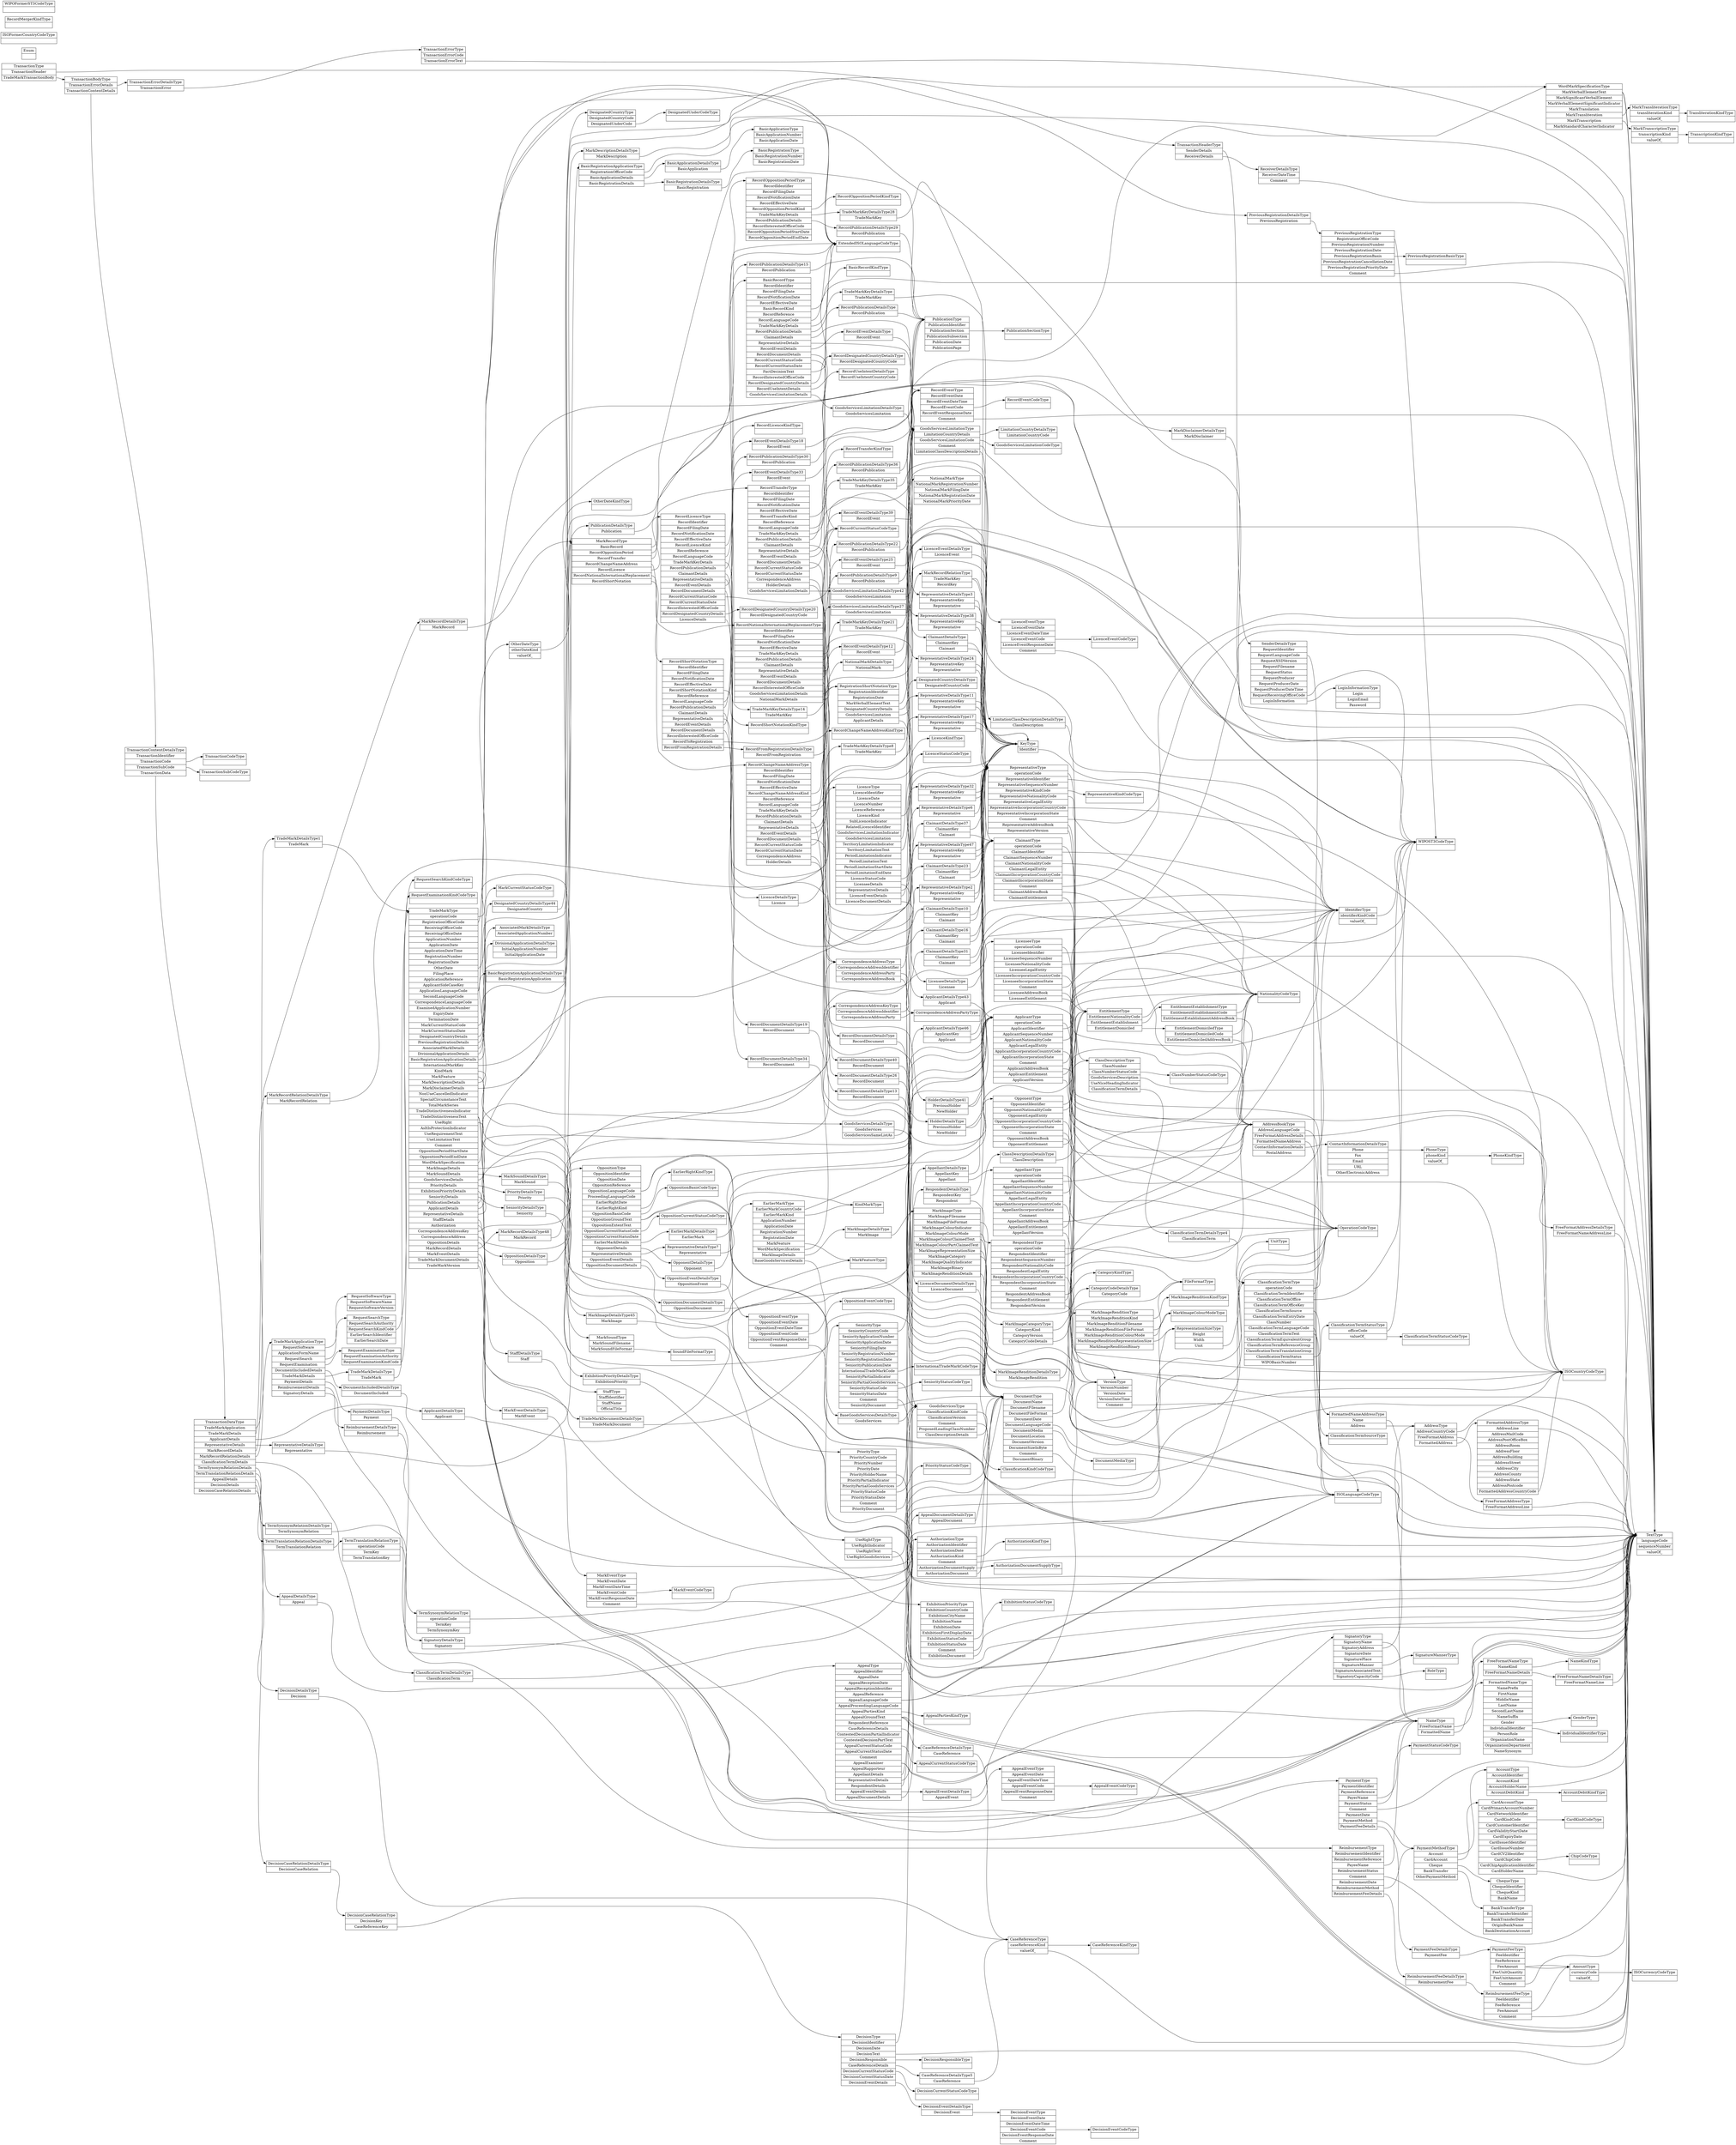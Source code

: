 digraph g {
graph [
rankdir = "LR"
];
node [
fontsize = "16"
shape = "ellipse"
];
edge [
];
"AccountDebitKindType" [
label = "<title> AccountDebitKindType | "
shape = "record"
];
"AccountType" [
label = "<title> AccountType | <xs:string> AccountIdentifier|<xs:string> AccountKind|<TextType> AccountHolderName|<AccountDebitKindType> AccountDebitKind"
shape = "record"
];
"AddressBookType" [
label = "<title> AddressBookType | <ISOLanguageCodeType> AddressLanguageCode|<FreeFormatAddressDetailsType> FreeFormatAddressDetails|<FormattedNameAddressType> FormattedNameAddress|<ContactInformationDetailsType> ContactInformationDetails|<xs:string> PostalAddress"
shape = "record"
];
"AddressType" [
label = "<title> AddressType | <ISOCountryCodeType> AddressCountryCode|<FreeFormatAddressType> FreeFormatAddress|<FormattedAddressType> FormattedAddress"
shape = "record"
];
"AmountType" [
label = "<title> AmountType | <ISOCurrencyCodeType> currencyCode|<xs:decimal> valueOf_"
shape = "record"
];
"AppealCurrentStatusCodeType" [
label = "<title> AppealCurrentStatusCodeType | "
shape = "record"
];
"AppealDetailsType" [
label = "<title> AppealDetailsType | <AppealType> Appeal"
shape = "record"
];
"AppealDocumentDetailsType" [
label = "<title> AppealDocumentDetailsType | <DocumentType> AppealDocument"
shape = "record"
];
"AppealEventCodeType" [
label = "<title> AppealEventCodeType | "
shape = "record"
];
"AppealEventDetailsType" [
label = "<title> AppealEventDetailsType | <AppealEventType> AppealEvent"
shape = "record"
];
"AppealEventType" [
label = "<title> AppealEventType | <xs:date> AppealEventDate|<xs:dateTime> AppealEventDateTime|<AppealEventCodeType> AppealEventCode|<xs:date> AppealEventResponseDate|<xs:string> Comment"
shape = "record"
];
"AppealPartiesKindType" [
label = "<title> AppealPartiesKindType | "
shape = "record"
];
"AppealType" [
label = "<title> AppealType | <IdentifierType> AppealIdentifier|<xs:date> AppealDate|<xs:date> AppealReceptionDate|<xs:string> AppealReceptionIdentifier|<xs:string> AppealReference|<ISOLanguageCodeType> AppealLanguageCode|<ISOLanguageCodeType> AppealProceedingLanguageCode|<AppealPartiesKindType> AppealPartiesKind|<TextType> AppealGroundText|<xs:string> RespondentReference|<CaseReferenceDetailsType> CaseReferenceDetails|<xs:boolean> ContestedDecisionPartialIndicator|<TextType> ContestedDecisionPartText|<AppealCurrentStatusCodeType> AppealCurrentStatusCode|<xs:date> AppealCurrentStatusDate|<TextType> Comment|<NameType> AppealExaminer|<NameType> AppealRapporteur|<AppellantDetailsType> AppellantDetails|<RepresentativeDetailsType2> RepresentativeDetails|<RespondentDetailsType> RespondentDetails|<AppealEventDetailsType> AppealEventDetails|<AppealDocumentDetailsType> AppealDocumentDetails"
shape = "record"
];
"AppellantDetailsType" [
label = "<title> AppellantDetailsType | <KeyType> AppellantKey|<AppellantType> Appellant"
shape = "record"
];
"AppellantType" [
label = "<title> AppellantType | <OperationCodeType> operationCode|<IdentifierType> AppellantIdentifier|<xs:integer> AppellantSequenceNumber|<NationalityCodeType> AppellantNationalityCode|<xs:string> AppellantLegalEntity|<ISOCountryCodeType> AppellantIncorporationCountryCode|<xs:string> AppellantIncorporationState|<xs:string> Comment|<AddressBookType> AppellantAddressBook|<EntitlementType> AppellantEntitlement|<VersionType> AppellantVersion"
shape = "record"
];
"ApplicantDetailsType" [
label = "<title> ApplicantDetailsType | <ApplicantType> Applicant"
shape = "record"
];
"ApplicantDetailsType43" [
label = "<title> ApplicantDetailsType43 | <ApplicantType> Applicant"
shape = "record"
];
"ApplicantDetailsType46" [
label = "<title> ApplicantDetailsType46 | <KeyType> ApplicantKey|<ApplicantType> Applicant"
shape = "record"
];
"ApplicantType" [
label = "<title> ApplicantType | <OperationCodeType> operationCode|<IdentifierType> ApplicantIdentifier|<xs:integer> ApplicantSequenceNumber|<NationalityCodeType> ApplicantNationalityCode|<xs:string> ApplicantLegalEntity|<ISOCountryCodeType> ApplicantIncorporationCountryCode|<xs:string> ApplicantIncorporationState|<TextType> Comment|<AddressBookType> ApplicantAddressBook|<EntitlementType> ApplicantEntitlement|<VersionType> ApplicantVersion"
shape = "record"
];
"AssociatedMarkDetailsType" [
label = "<title> AssociatedMarkDetailsType | <xs:string> AssociatedApplicationNumber"
shape = "record"
];
"AuthorizationDocumentSupplyType" [
label = "<title> AuthorizationDocumentSupplyType | "
shape = "record"
];
"AuthorizationKindType" [
label = "<title> AuthorizationKindType | "
shape = "record"
];
"AuthorizationType" [
label = "<title> AuthorizationType | <xs:string> AuthorizationIdentifier|<xs:date> AuthorizationDate|<AuthorizationKindType> AuthorizationKind|<TextType> Comment|<AuthorizationDocumentSupplyType> AuthorizationDocumentSupply|<DocumentType> AuthorizationDocument"
shape = "record"
];
"BankTransferType" [
label = "<title> BankTransferType | <xs:string> BankTransferIdentifier|<xs:date> BankTransferDate|<xs:string> OriginBankName|<xs:string> BankDestinationAccount"
shape = "record"
];
"BaseGoodsServicesDetailsType" [
label = "<title> BaseGoodsServicesDetailsType | <GoodsServicesType> GoodsServices"
shape = "record"
];
"BasicApplicationDetailsType" [
label = "<title> BasicApplicationDetailsType | <BasicApplicationType> BasicApplication"
shape = "record"
];
"BasicApplicationType" [
label = "<title> BasicApplicationType | <xs:token> BasicApplicationNumber|<xs:date> BasicApplicationDate"
shape = "record"
];
"BasicRecordKindType" [
label = "<title> BasicRecordKindType | "
shape = "record"
];
"BasicRecordType" [
label = "<title> BasicRecordType | <xs:string> RecordIdentifier|<xs:date> RecordFilingDate|<xs:date> RecordNotificationDate|<xs:date> RecordEffectiveDate|<BasicRecordKindType> BasicRecordKind|<xs:string> RecordReference|<ExtendedISOLanguageCodeType> RecordLanguageCode|<TradeMarkKeyDetailsType> TradeMarkKeyDetails|<RecordPublicationDetailsType> RecordPublicationDetails|<ClaimantDetailsType> ClaimantDetails|<RepresentativeDetailsType3> RepresentativeDetails|<RecordEventDetailsType> RecordEventDetails|<RecordDocumentDetailsType> RecordDocumentDetails|<RecordCurrentStatusCodeType> RecordCurrentStatusCode|<xs:date> RecordCurrentStatusDate|<TextType> FactDecisionText|<ExtendedWIPOST3CodeType> RecordInterestedOfficeCode|<RecordDesignatedCountryDetailsType> RecordDesignatedCountryDetails|<RecordUseIntentDetailsType> RecordUseIntentDetails|<GoodsServicesLimitationDetailsType> GoodsServicesLimitationDetails"
shape = "record"
];
"BasicRegistrationApplicationDetailsType" [
label = "<title> BasicRegistrationApplicationDetailsType | <BasicRegistrationApplicationType> BasicRegistrationApplication"
shape = "record"
];
"BasicRegistrationApplicationType" [
label = "<title> BasicRegistrationApplicationType | <WIPOST3CodeType> RegistrationOfficeCode|<BasicApplicationDetailsType> BasicApplicationDetails|<BasicRegistrationDetailsType> BasicRegistrationDetails"
shape = "record"
];
"BasicRegistrationDetailsType" [
label = "<title> BasicRegistrationDetailsType | <BasicRegistrationType> BasicRegistration"
shape = "record"
];
"BasicRegistrationType" [
label = "<title> BasicRegistrationType | <xs:token> BasicRegistrationNumber|<xs:date> BasicRegistrationDate"
shape = "record"
];
"CardAccountType" [
label = "<title> CardAccountType | <xs:string> CardPrimaryAccountNumber|<xs:string> CardNetworkIdentifier|<CardKindCodeType> CardKindCode|<xs:string> CardCustomerIdentifier|<xs:date> CardValidityStartDate|<xs:date> CardExpiryDate|<xs:string> CardIssuerIdentifier|<xs:string> CardIssueNumber|<xs:string> CardCV2Identifier|<ChipCodeType> CardChipCode|<xs:string> CardChipApplicationIdentifier|<TextType> CardHolderName"
shape = "record"
];
"CardKindCodeType" [
label = "<title> CardKindCodeType | "
shape = "record"
];
"CaseReferenceDetailsType" [
label = "<title> CaseReferenceDetailsType | <CaseReferenceType> CaseReference"
shape = "record"
];
"CaseReferenceDetailsType5" [
label = "<title> CaseReferenceDetailsType5 | <CaseReferenceType> CaseReference"
shape = "record"
];
"CaseReferenceKindType" [
label = "<title> CaseReferenceKindType | "
shape = "record"
];
"CaseReferenceType" [
label = "<title> CaseReferenceType | <CaseReferenceKindType> caseReferenceKind|<TextType> valueOf_"
shape = "record"
];
"CategoryCodeDetailsType" [
label = "<title> CategoryCodeDetailsType | <CategoryCodeType> CategoryCode"
shape = "record"
];
"CategoryKindType" [
label = "<title> CategoryKindType | "
shape = "record"
];
"ChequeType" [
label = "<title> ChequeType | <xs:string> ChequeIdentifier|<xs:string> ChequeKind|<xs:string> BankName"
shape = "record"
];
"ChipCodeType" [
label = "<title> ChipCodeType | "
shape = "record"
];
"ClaimantDetailsType" [
label = "<title> ClaimantDetailsType | <KeyType> ClaimantKey|<ClaimantType> Claimant"
shape = "record"
];
"ClaimantDetailsType10" [
label = "<title> ClaimantDetailsType10 | <KeyType> ClaimantKey|<ClaimantType> Claimant"
shape = "record"
];
"ClaimantDetailsType16" [
label = "<title> ClaimantDetailsType16 | <KeyType> ClaimantKey|<ClaimantType> Claimant"
shape = "record"
];
"ClaimantDetailsType23" [
label = "<title> ClaimantDetailsType23 | <KeyType> ClaimantKey|<ClaimantType> Claimant"
shape = "record"
];
"ClaimantDetailsType31" [
label = "<title> ClaimantDetailsType31 | <KeyType> ClaimantKey|<ClaimantType> Claimant"
shape = "record"
];
"ClaimantDetailsType37" [
label = "<title> ClaimantDetailsType37 | <KeyType> ClaimantKey|<ClaimantType> Claimant"
shape = "record"
];
"ClaimantType" [
label = "<title> ClaimantType | <OperationCodeType> operationCode|<IdentifierType> ClaimantIdentifier|<xs:integer> ClaimantSequenceNumber|<NationalityCodeType> ClaimantNationalityCode|<xs:string> ClaimantLegalEntity|<ISOCountryCodeType> ClaimantIncorporationCountryCode|<xs:string> ClaimantIncorporationState|<TextType> Comment|<AddressBookType> ClaimantAddressBook|<EntitlementType> ClaimantEntitlement"
shape = "record"
];
"ClassDescriptionDetailsType" [
label = "<title> ClassDescriptionDetailsType | <ClassDescriptionType> ClassDescription"
shape = "record"
];
"ClassDescriptionType" [
label = "<title> ClassDescriptionType | <ClassNumberType> ClassNumber|<ClassNumberStatusCodeType> ClassNumberStatusCode|<TextType> GoodsServicesDescription|<xs:boolean> UseNiceHeadingIndicator|<ClassificationTermDetailsType4> ClassificationTermDetails"
shape = "record"
];
"ClassNumberStatusCodeType" [
label = "<title> ClassNumberStatusCodeType | "
shape = "record"
];
"ClassificationKindCodeType" [
label = "<title> ClassificationKindCodeType | "
shape = "record"
];
"ClassificationTermDetailsType" [
label = "<title> ClassificationTermDetailsType | <ClassificationTermType> ClassificationTerm"
shape = "record"
];
"ClassificationTermDetailsType4" [
label = "<title> ClassificationTermDetailsType4 | <ClassificationTermType> ClassificationTerm"
shape = "record"
];
"ClassificationTermSourceType" [
label = "<title> ClassificationTermSourceType | "
shape = "record"
];
"ClassificationTermStatusCodeType" [
label = "<title> ClassificationTermStatusCodeType | "
shape = "record"
];
"ClassificationTermStatusType" [
label = "<title> ClassificationTermStatusType | <WIPOST3CodeType> officeCode|<ClassificationTermStatusCodeType> valueOf_"
shape = "record"
];
"ClassificationTermType" [
label = "<title> ClassificationTermType | <OperationCodeType> operationCode|<IdentifierType> ClassificationTermIdentifier|<WIPOST3CodeType> ClassificationTermOffice|<xs:string> ClassificationTermOfficeKey|<ClassificationTermSourceType> ClassificationTermSource|<xs:date> ClassificationTermEntryDate|<ClassNumberType> ClassNumber|<ISOLanguageCodeType> ClassificationTermLanguageCode|<TextType> ClassificationTermText|<xs:string> ClassificationTermEquivalentGroup|<xs:string> ClassificationTermReferenceGroup|<xs:string> ClassificationTermTranslationGroup|<ClassificationTermStatusType> ClassificationTermStatus|<WIPOBasicNumberType> WIPOBasicNumber"
shape = "record"
];
"ContactInformationDetailsType" [
label = "<title> ContactInformationDetailsType | <PhoneType> Phone|<xs:string> Fax|<xs:string> Email|<xs:anyURI> URL|<xs:string> OtherElectronicAddress"
shape = "record"
];
"CorrespondenceAddressKeyType" [
label = "<title> CorrespondenceAddressKeyType | <IdentifierType> CorrespondenceAddressIdentifier|<CorrespondenceAddressPartyType> CorrespondenceAddressParty"
shape = "record"
];
"CorrespondenceAddressPartyType" [
label = "<title> CorrespondenceAddressPartyType | "
shape = "record"
];
"CorrespondenceAddressType" [
label = "<title> CorrespondenceAddressType | <IdentifierType> CorrespondenceAddressIdentifier|<CorrespondenceAddressPartyType> CorrespondenceAddressParty|<AddressBookType> CorrespondenceAddressBook"
shape = "record"
];
"DecisionCaseRelationDetailsType" [
label = "<title> DecisionCaseRelationDetailsType | <DecisionCaseRelationType> DecisionCaseRelation"
shape = "record"
];
"DecisionCaseRelationType" [
label = "<title> DecisionCaseRelationType | <xs:string> DecisionKey|<CaseReferenceType> CaseReferenceKey"
shape = "record"
];
"DecisionCurrentStatusCodeType" [
label = "<title> DecisionCurrentStatusCodeType | "
shape = "record"
];
"DecisionDetailsType" [
label = "<title> DecisionDetailsType | <DecisionType> Decision"
shape = "record"
];
"DecisionEventCodeType" [
label = "<title> DecisionEventCodeType | "
shape = "record"
];
"DecisionEventDetailsType" [
label = "<title> DecisionEventDetailsType | <DecisionEventType> DecisionEvent"
shape = "record"
];
"DecisionEventType" [
label = "<title> DecisionEventType | <xs:date> DecisionEventDate|<xs:dateTime> DecisionEventDateTime|<DecisionEventCodeType> DecisionEventCode|<xs:date> DecisionEventResponseDate|<xs:string> Comment"
shape = "record"
];
"DecisionResponsibleType" [
label = "<title> DecisionResponsibleType | "
shape = "record"
];
"DecisionType" [
label = "<title> DecisionType | <IdentifierType> DecisionIdentifier|<xs:date> DecisionDate|<TextType> DecisionText|<DecisionResponsibleType> DecisionResponsible|<CaseReferenceDetailsType5> CaseReferenceDetails|<DecisionCurrentStatusCodeType> DecisionCurrentStatusCode|<xs:date> DecisionCurrentStatusDate|<DecisionEventDetailsType> DecisionEventDetails"
shape = "record"
];
"DesignatedCountryDetailsType" [
label = "<title> DesignatedCountryDetailsType | <ExtendedWIPOST3CodeType> DesignatedCountryCode"
shape = "record"
];
"DesignatedCountryDetailsType44" [
label = "<title> DesignatedCountryDetailsType44 | <DesignatedCountryType> DesignatedCountry"
shape = "record"
];
"DesignatedCountryType" [
label = "<title> DesignatedCountryType | <ExtendedWIPOST3CodeType> DesignatedCountryCode|<DesignatedUnderCodeType> DesignatedUnderCode"
shape = "record"
];
"DesignatedUnderCodeType" [
label = "<title> DesignatedUnderCodeType | "
shape = "record"
];
"DivisionalApplicationDetailsType" [
label = "<title> DivisionalApplicationDetailsType | <xs:string> InitialApplicationNumber|<xs:date> InitialApplicationDate"
shape = "record"
];
"DocumentIncludedDetailsType" [
label = "<title> DocumentIncludedDetailsType | <DocumentType> DocumentIncluded"
shape = "record"
];
"DocumentMediaType" [
label = "<title> DocumentMediaType | "
shape = "record"
];
"DocumentType" [
label = "<title> DocumentType | <xs:string> DocumentName|<xs:string> DocumentFilename|<FileFormatType> DocumentFileFormat|<xs:date> DocumentDate|<ISOLanguageCodeType> DocumentLanguageCode|<DocumentMediaType> DocumentMedia|<xs:string> DocumentLocation|<xs:string> DocumentVersion|<xs:integer> DocumentSizeInByte|<TextType> Comment|<xs:base64Binary> DocumentBinary"
shape = "record"
];
"EarlierMarkDetailsType" [
label = "<title> EarlierMarkDetailsType | <EarlierMarkType> EarlierMark"
shape = "record"
];
"EarlierMarkType" [
label = "<title> EarlierMarkType | <WIPOST3CodeType> EarlierMarkCountryCode|<KindMarkType> EarlierMarkKind|<xs:string> ApplicationNumber|<xs:date> ApplicationDate|<xs:string> RegistrationNumber|<xs:date> RegistrationDate|<MarkFeatureType> MarkFeature|<WordMarkSpecificationType> WordMarkSpecification|<MarkImageDetailsType> MarkImageDetails|<BaseGoodsServicesDetailsType> BaseGoodsServicesDetails"
shape = "record"
];
"EarlierRightKindType" [
label = "<title> EarlierRightKindType | "
shape = "record"
];
"EntitlementDomiciledType" [
label = "<title> EntitlementDomiciledType | <NationalityCodeType> EntitlementDomiciledCode|<AddressBookType> EntitlementDomiciledAddressBook"
shape = "record"
];
"EntitlementEstablishmentType" [
label = "<title> EntitlementEstablishmentType | <NationalityCodeType> EntitlementEstablishmentCode|<AddressBookType> EntitlementEstablishmentAddressBook"
shape = "record"
];
"EntitlementType" [
label = "<title> EntitlementType | <NationalityCodeType> EntitlementNationalityCode|<EntitlementEstablishmentType> EntitlementEstablishment|<EntitlementDomiciledType> EntitlementDomiciled"
shape = "record"
];
"Enum" [
label = "<title> Enum | "
shape = "record"
];
"ExhibitionPriorityDetailsType" [
label = "<title> ExhibitionPriorityDetailsType | <ExhibitionPriorityType> ExhibitionPriority"
shape = "record"
];
"ExhibitionPriorityType" [
label = "<title> ExhibitionPriorityType | <ExtendedISOCountryCodeType> ExhibitionCountryCode|<xs:string> ExhibitionCityName|<xs:string> ExhibitionName|<xs:date> ExhibitionDate|<xs:date> ExhibitionFirstDisplayDate|<ExhibitionStatusCodeType> ExhibitionStatusCode|<xs:date> ExhibitionStatusDate|<TextType> Comment|<DocumentType> ExhibitionDocument"
shape = "record"
];
"ExhibitionStatusCodeType" [
label = "<title> ExhibitionStatusCodeType | "
shape = "record"
];
"ExtendedISOLanguageCodeType" [
label = "<title> ExtendedISOLanguageCodeType | "
shape = "record"
];
"FileFormatType" [
label = "<title> FileFormatType | "
shape = "record"
];
"FormattedAddressType" [
label = "<title> FormattedAddressType | <TextType> AddressLine|<xs:string> AddressMailCode|<xs:string> AddressPostOfficeBox|<xs:string> AddressRoom|<xs:string> AddressFloor|<xs:string> AddressBuilding|<xs:string> AddressStreet|<xs:string> AddressCity|<xs:string> AddressCounty|<xs:string> AddressState|<xs:string> AddressPostcode|<ISOCountryCodeType> FormattedAddressCountryCode"
shape = "record"
];
"FormattedNameAddressType" [
label = "<title> FormattedNameAddressType | <NameType> Name|<AddressType> Address"
shape = "record"
];
"FormattedNameType" [
label = "<title> FormattedNameType | <xs:string> NamePrefix|<xs:string> FirstName|<xs:string> MiddleName|<xs:string> LastName|<xs:string> SecondLastName|<xs:string> NameSuffix|<GenderType> Gender|<IndividualIdentifierType> IndividualIdentifier|<xs:string> PersonRole|<xs:string> OrganizationName|<xs:string> OrganizationDepartment|<xs:string> NameSynonym"
shape = "record"
];
"FreeFormatAddressDetailsType" [
label = "<title> FreeFormatAddressDetailsType | <TextType> FreeFormatNameAddressLine"
shape = "record"
];
"FreeFormatAddressType" [
label = "<title> FreeFormatAddressType | <TextType> FreeFormatAddressLine"
shape = "record"
];
"FreeFormatNameDetailsType" [
label = "<title> FreeFormatNameDetailsType | <TextType> FreeFormatNameLine"
shape = "record"
];
"FreeFormatNameType" [
label = "<title> FreeFormatNameType | <NameKindType> NameKind|<FreeFormatNameDetailsType> FreeFormatNameDetails"
shape = "record"
];
"GenderType" [
label = "<title> GenderType | "
shape = "record"
];
"GoodsServicesDetailsType" [
label = "<title> GoodsServicesDetailsType | <GoodsServicesType> GoodsServices|<KeyType> GoodsServicesSameListAs"
shape = "record"
];
"GoodsServicesLimitationCodeType" [
label = "<title> GoodsServicesLimitationCodeType | "
shape = "record"
];
"GoodsServicesLimitationDetailsType" [
label = "<title> GoodsServicesLimitationDetailsType | <GoodsServicesLimitationType> GoodsServicesLimitation"
shape = "record"
];
"GoodsServicesLimitationDetailsType27" [
label = "<title> GoodsServicesLimitationDetailsType27 | <GoodsServicesLimitationType> GoodsServicesLimitation"
shape = "record"
];
"GoodsServicesLimitationDetailsType42" [
label = "<title> GoodsServicesLimitationDetailsType42 | <GoodsServicesLimitationType> GoodsServicesLimitation"
shape = "record"
];
"GoodsServicesLimitationType" [
label = "<title> GoodsServicesLimitationType | <LimitationCountryDetailsType> LimitationCountryDetails|<GoodsServicesLimitationCodeType> GoodsServicesLimitationCode|<TextType> Comment|<LimitationClassDescriptionDetailsType> LimitationClassDescriptionDetails"
shape = "record"
];
"GoodsServicesType" [
label = "<title> GoodsServicesType | <ClassificationKindCodeType> ClassificationKindCode|<xs:string> ClassificationVersion|<TextType> Comment|<ClassNumberType> ProposedLeadingClassNumber|<ClassDescriptionDetailsType> ClassDescriptionDetails"
shape = "record"
];
"HolderDetailsType" [
label = "<title> HolderDetailsType | <ApplicantType> PreviousHolder|<ApplicantType> NewHolder"
shape = "record"
];
"HolderDetailsType41" [
label = "<title> HolderDetailsType41 | <ApplicantType> PreviousHolder|<ApplicantType> NewHolder"
shape = "record"
];
"ISOCountryCodeType" [
label = "<title> ISOCountryCodeType | "
shape = "record"
];
"ISOCurrencyCodeType" [
label = "<title> ISOCurrencyCodeType | "
shape = "record"
];
"ISOFormerCountryCodeType" [
label = "<title> ISOFormerCountryCodeType | "
shape = "record"
];
"ISOLanguageCodeType" [
label = "<title> ISOLanguageCodeType | "
shape = "record"
];
"IdentifierType" [
label = "<title> IdentifierType | <WIPOST3CodeType> identifierKindCode|<xs:token> valueOf_"
shape = "record"
];
"IndividualIdentifierType" [
label = "<title> IndividualIdentifierType | "
shape = "record"
];
"InternationalTradeMarkCodeType" [
label = "<title> InternationalTradeMarkCodeType | "
shape = "record"
];
"KeyType" [
label = "<title> KeyType | <IdentifierType> Identifier"
shape = "record"
];
"KindMarkType" [
label = "<title> KindMarkType | "
shape = "record"
];
"LicenceDetailsType" [
label = "<title> LicenceDetailsType | <LicenceType> Licence"
shape = "record"
];
"LicenceDocumentDetailsType" [
label = "<title> LicenceDocumentDetailsType | <DocumentType> LicenceDocument"
shape = "record"
];
"LicenceEventCodeType" [
label = "<title> LicenceEventCodeType | "
shape = "record"
];
"LicenceEventDetailsType" [
label = "<title> LicenceEventDetailsType | <LicenceEventType> LicenceEvent"
shape = "record"
];
"LicenceEventType" [
label = "<title> LicenceEventType | <xs:date> LicenceEventDate|<xs:dateTime> LicenceEventDateTime|<LicenceEventCodeType> LicenceEventCode|<xs:date> LicenceEventResponseDate|<TextType> Comment"
shape = "record"
];
"LicenceKindType" [
label = "<title> LicenceKindType | "
shape = "record"
];
"LicenceStatusCodeType" [
label = "<title> LicenceStatusCodeType | "
shape = "record"
];
"LicenceType" [
label = "<title> LicenceType | <xs:string> LicenceIdentifier|<xs:date> LicenceDate|<xs:string> LicenceNumber|<xs:string> LicenceReference|<LicenceKindType> LicenceKind|<xs:boolean> SubLicenceIndicator|<xs:string> RelatedLicenceIdentifier|<xs:boolean> GoodsServicesLimitationIndicator|<GoodsServicesLimitationType> GoodsServicesLimitation|<xs:boolean> TerritoryLimitationIndicator|<TextType> TerritoryLimitationText|<xs:boolean> PeriodLimitationIndicator|<TextType> PeriodLimitationText|<xs:date> PeriodLimitationStartDate|<xs:date> PeriodLimitationEndDate|<LicenceStatusCodeType> LicenceStatusCode|<LicenseeDetailsType> LicenseeDetails|<RepresentativeDetailsType6> RepresentativeDetails|<LicenceEventDetailsType> LicenceEventDetails|<LicenceDocumentDetailsType> LicenceDocumentDetails"
shape = "record"
];
"LicenseeDetailsType" [
label = "<title> LicenseeDetailsType | <LicenseeType> Licensee"
shape = "record"
];
"LicenseeType" [
label = "<title> LicenseeType | <OperationCodeType> operationCode|<IdentifierType> LicenseeIdentifier|<xs:integer> LicenseeSequenceNumber|<NationalityCodeType> LicenseeNationalityCode|<xs:string> LicenseeLegalEntity|<ISOCountryCodeType> LicenseeIncorporationCountryCode|<xs:string> LicenseeIncorporationState|<TextType> Comment|<AddressBookType> LicenseeAddressBook|<EntitlementType> LicenseeEntitlement"
shape = "record"
];
"LimitationClassDescriptionDetailsType" [
label = "<title> LimitationClassDescriptionDetailsType | <ClassDescriptionType> ClassDescription"
shape = "record"
];
"LimitationCountryDetailsType" [
label = "<title> LimitationCountryDetailsType | <ExtendedWIPOST3CodeType> LimitationCountryCode"
shape = "record"
];
"LoginInformationType" [
label = "<title> LoginInformationType | <xs:string> Login|<xs:string> LoginEmail|<xs:anySimpleType> Password"
shape = "record"
];
"MarkCurrentStatusCodeType" [
label = "<title> MarkCurrentStatusCodeType | "
shape = "record"
];
"MarkDescriptionDetailsType" [
label = "<title> MarkDescriptionDetailsType | <TextType> MarkDescription"
shape = "record"
];
"MarkDisclaimerDetailsType" [
label = "<title> MarkDisclaimerDetailsType | <TextType> MarkDisclaimer"
shape = "record"
];
"MarkEventCodeType" [
label = "<title> MarkEventCodeType | "
shape = "record"
];
"MarkEventDetailsType" [
label = "<title> MarkEventDetailsType | <MarkEventType> MarkEvent"
shape = "record"
];
"MarkEventType" [
label = "<title> MarkEventType | <xs:date> MarkEventDate|<xs:dateTime> MarkEventDateTime|<MarkEventCodeType> MarkEventCode|<xs:date> MarkEventResponseDate|<TextType> Comment"
shape = "record"
];
"MarkFeatureType" [
label = "<title> MarkFeatureType | "
shape = "record"
];
"MarkImageCategoryType" [
label = "<title> MarkImageCategoryType | <CategoryKindType> CategoryKind|<xs:string> CategoryVersion|<CategoryCodeDetailsType> CategoryCodeDetails"
shape = "record"
];
"MarkImageColourModeType" [
label = "<title> MarkImageColourModeType | "
shape = "record"
];
"MarkImageDetailsType" [
label = "<title> MarkImageDetailsType | <MarkImageType> MarkImage"
shape = "record"
];
"MarkImageDetailsType45" [
label = "<title> MarkImageDetailsType45 | <MarkImageType> MarkImage"
shape = "record"
];
"MarkImageRenditionDetailsType" [
label = "<title> MarkImageRenditionDetailsType | <MarkImageRenditionType> MarkImageRendition"
shape = "record"
];
"MarkImageRenditionKindType" [
label = "<title> MarkImageRenditionKindType | "
shape = "record"
];
"MarkImageRenditionType" [
label = "<title> MarkImageRenditionType | <MarkImageRenditionKindType> MarkImageRenditionKind|<xs:string> MarkImageRenditionFilename|<FileFormatType> MarkImageRenditionFileFormat|<MarkImageColourModeType> MarkImageRenditionColourMode|<RepresentationSizeType> MarkImageRenditionRepresentationSize|<xs:base64Binary> MarkImageRenditionBinary"
shape = "record"
];
"MarkImageType" [
label = "<title> MarkImageType | <xs:string> MarkImageFilename|<FileFormatType> MarkImageFileFormat|<xs:boolean> MarkImageColourIndicator|<MarkImageColourModeType> MarkImageColourMode|<TextType> MarkImageColourClaimedText|<TextType> MarkImageColourPartClaimedText|<RepresentationSizeType> MarkImageRepresentationSize|<MarkImageCategoryType> MarkImageCategory|<xs:boolean> MarkImageQualityIndicator|<xs:base64Binary> MarkImageBinary|<MarkImageRenditionDetailsType> MarkImageRenditionDetails"
shape = "record"
];
"MarkRecordDetailsType" [
label = "<title> MarkRecordDetailsType | <MarkRecordType> MarkRecord"
shape = "record"
];
"MarkRecordDetailsType48" [
label = "<title> MarkRecordDetailsType48 | <MarkRecordType> MarkRecord"
shape = "record"
];
"MarkRecordRelationDetailsType" [
label = "<title> MarkRecordRelationDetailsType | <MarkRecordRelationType> MarkRecordRelation"
shape = "record"
];
"MarkRecordRelationType" [
label = "<title> MarkRecordRelationType | <KeyType> TradeMarkKey|<KeyType> RecordKey"
shape = "record"
];
"MarkRecordType" [
label = "<title> MarkRecordType | <BasicRecordType> BasicRecord|<RecordOppositionPeriodType> RecordOppositionPeriod|<RecordTransferType> RecordTransfer|<RecordChangeNameAddressType> RecordChangeNameAddress|<RecordLicenceType> RecordLicence|<RecordNationalInternationalReplacementType> RecordNationalInternationalReplacement|<RecordShortNotationType> RecordShortNotation"
shape = "record"
];
"MarkSoundDetailsType" [
label = "<title> MarkSoundDetailsType | <MarkSoundType> MarkSound"
shape = "record"
];
"MarkSoundType" [
label = "<title> MarkSoundType | <xs:string> MarkSoundFilename|<SoundFileFormatType> MarkSoundFileFormat"
shape = "record"
];
"MarkTranscriptionType" [
label = "<title> MarkTranscriptionType | <TranscriptionKindType> transcriptionKind|<xs:token> valueOf_"
shape = "record"
];
"MarkTransliterationType" [
label = "<title> MarkTransliterationType | <TransliterationKindType> transliterationKind|<xs:token> valueOf_"
shape = "record"
];
"NameKindType" [
label = "<title> NameKindType | "
shape = "record"
];
"NameType" [
label = "<title> NameType | <FreeFormatNameType> FreeFormatName|<FormattedNameType> FormattedName"
shape = "record"
];
"NationalMarkDetailsType" [
label = "<title> NationalMarkDetailsType | <NationalMarkType> NationalMark"
shape = "record"
];
"NationalMarkType" [
label = "<title> NationalMarkType | <xs:string> NationalMarkRegistrationNumber|<xs:date> NationalMarkFilingDate|<xs:date> NationalMarkRegistrationDate|<xs:date> NationalMarkPriorityDate"
shape = "record"
];
"NationalityCodeType" [
label = "<title> NationalityCodeType | "
shape = "record"
];
"OperationCodeType" [
label = "<title> OperationCodeType | "
shape = "record"
];
"OpponentDetailsType" [
label = "<title> OpponentDetailsType | <OpponentType> Opponent"
shape = "record"
];
"OpponentType" [
label = "<title> OpponentType | <IdentifierType> OpponentIdentifier|<NationalityCodeType> OpponentNationalityCode|<xs:string> OpponentLegalEntity|<ISOCountryCodeType> OpponentIncorporationCountryCode|<xs:string> OpponentIncorporationState|<TextType> Comment|<AddressBookType> OpponentAddressBook|<EntitlementType> OpponentEntitlement"
shape = "record"
];
"OppositionBasisCodeType" [
label = "<title> OppositionBasisCodeType | "
shape = "record"
];
"OppositionCurrentStatusCodeType" [
label = "<title> OppositionCurrentStatusCodeType | "
shape = "record"
];
"OppositionDetailsType" [
label = "<title> OppositionDetailsType | <OppositionType> Opposition"
shape = "record"
];
"OppositionDocumentDetailsType" [
label = "<title> OppositionDocumentDetailsType | <DocumentType> OppositionDocument"
shape = "record"
];
"OppositionEventCodeType" [
label = "<title> OppositionEventCodeType | "
shape = "record"
];
"OppositionEventDetailsType" [
label = "<title> OppositionEventDetailsType | <OppositionEventType> OppositionEvent"
shape = "record"
];
"OppositionEventType" [
label = "<title> OppositionEventType | <xs:date> OppositionEventDate|<xs:dateTime> OppositionEventDateTime|<OppositionEventCodeType> OppositionEventCode|<xs:date> OppositionEventResponseDate|<TextType> Comment"
shape = "record"
];
"OppositionType" [
label = "<title> OppositionType | <xs:string> OppositionIdentifier|<xs:date> OppositionDate|<xs:string> OppositionReference|<ISOLanguageCodeType> OppositionLanguageCode|<ISOLanguageCodeType> ProceedingLanguageCode|<xs:date> EarlierRightDate|<EarlierRightKindType> EarlierRightKind|<OppositionBasisCodeType> OppositionBasisCode|<TextType> OppositionGroundText|<TextType> OppositionExtentText|<OppositionCurrentStatusCodeType> OppositionCurrentStatusCode|<xs:date> OppositionCurrentStatusDate|<EarlierMarkDetailsType> EarlierMarkDetails|<OpponentDetailsType> OpponentDetails|<RepresentativeDetailsType7> RepresentativeDetails|<OppositionEventDetailsType> OppositionEventDetails|<OppositionDocumentDetailsType> OppositionDocumentDetails"
shape = "record"
];
"OtherDateKindType" [
label = "<title> OtherDateKindType | "
shape = "record"
];
"OtherDateType" [
label = "<title> OtherDateType | <OtherDateKindType> otherDateKind|<xs:date> valueOf_"
shape = "record"
];
"PaymentDetailsType" [
label = "<title> PaymentDetailsType | <PaymentType> Payment"
shape = "record"
];
"PaymentFeeDetailsType" [
label = "<title> PaymentFeeDetailsType | <PaymentFeeType> PaymentFee"
shape = "record"
];
"PaymentFeeType" [
label = "<title> PaymentFeeType | <xs:string> FeeIdentifier|<xs:string> FeeReference|<AmountType> FeeAmount|<xs:decimal> FeeUnitQuantity|<AmountType> FeeUnitAmount|<TextType> Comment"
shape = "record"
];
"PaymentMethodType" [
label = "<title> PaymentMethodType | <AccountType> Account|<CardAccountType> CardAccount|<ChequeType> Cheque|<BankTransferType> BankTransfer|<xs:string> OtherPaymentMethod"
shape = "record"
];
"PaymentStatusCodeType" [
label = "<title> PaymentStatusCodeType | "
shape = "record"
];
"PaymentType" [
label = "<title> PaymentType | <xs:string> PaymentIdentifier|<xs:string> PaymentReference|<NameType> PayerName|<PaymentStatusCodeType> PaymentStatus|<TextType> Comment|<xs:date> PaymentDate|<PaymentMethodType> PaymentMethod|<PaymentFeeDetailsType> PaymentFeeDetails"
shape = "record"
];
"PhoneKindType" [
label = "<title> PhoneKindType | "
shape = "record"
];
"PhoneType" [
label = "<title> PhoneType | <PhoneKindType> phoneKind|<xs:string> valueOf_"
shape = "record"
];
"PreviousRegistrationBasisType" [
label = "<title> PreviousRegistrationBasisType | "
shape = "record"
];
"PreviousRegistrationDetailsType" [
label = "<title> PreviousRegistrationDetailsType | <PreviousRegistrationType> PreviousRegistration"
shape = "record"
];
"PreviousRegistrationType" [
label = "<title> PreviousRegistrationType | <WIPOST3CodeType> RegistrationOfficeCode|<xs:string> PreviousRegistrationNumber|<xs:date> PreviousRegistrationDate|<PreviousRegistrationBasisType> PreviousRegistrationBasis|<xs:date> PreviousRegistrationCancellationDate|<xs:date> PreviousRegistrationPriorityDate|<TextType> Comment"
shape = "record"
];
"PriorityDetailsType" [
label = "<title> PriorityDetailsType | <PriorityType> Priority"
shape = "record"
];
"PriorityStatusCodeType" [
label = "<title> PriorityStatusCodeType | "
shape = "record"
];
"PriorityType" [
label = "<title> PriorityType | <ExtendedWIPOST3CodeType> PriorityCountryCode|<xs:string> PriorityNumber|<xs:date> PriorityDate|<TextType> PriorityHolderName|<xs:boolean> PriorityPartialIndicator|<GoodsServicesType> PriorityPartialGoodsServices|<PriorityStatusCodeType> PriorityStatusCode|<xs:date> PriorityStatusDate|<TextType> Comment|<DocumentType> PriorityDocument"
shape = "record"
];
"PublicationDetailsType" [
label = "<title> PublicationDetailsType | <PublicationType> Publication"
shape = "record"
];
"PublicationSectionType" [
label = "<title> PublicationSectionType | "
shape = "record"
];
"PublicationType" [
label = "<title> PublicationType | <xs:string> PublicationIdentifier|<PublicationSectionType> PublicationSection|<PublicationSubsectionType> PublicationSubsection|<xs:date> PublicationDate|<xs:string> PublicationPage"
shape = "record"
];
"ReceiverDetailsType" [
label = "<title> ReceiverDetailsType | <xs:dateTime> ReceiverDateTime|<TextType> Comment"
shape = "record"
];
"RecordChangeNameAddressKindType" [
label = "<title> RecordChangeNameAddressKindType | "
shape = "record"
];
"RecordChangeNameAddressType" [
label = "<title> RecordChangeNameAddressType | <xs:string> RecordIdentifier|<xs:date> RecordFilingDate|<xs:date> RecordNotificationDate|<xs:date> RecordEffectiveDate|<RecordChangeNameAddressKindType> RecordChangeNameAddressKind|<xs:string> RecordReference|<ExtendedISOLanguageCodeType> RecordLanguageCode|<TradeMarkKeyDetailsType8> TradeMarkKeyDetails|<RecordPublicationDetailsType9> RecordPublicationDetails|<ClaimantDetailsType10> ClaimantDetails|<RepresentativeDetailsType11> RepresentativeDetails|<RecordEventDetailsType12> RecordEventDetails|<RecordDocumentDetailsType13> RecordDocumentDetails|<RecordCurrentStatusCodeType> RecordCurrentStatusCode|<xs:date> RecordCurrentStatusDate|<CorrespondenceAddressType> CorrespondenceAddress|<HolderDetailsType> HolderDetails"
shape = "record"
];
"RecordCurrentStatusCodeType" [
label = "<title> RecordCurrentStatusCodeType | "
shape = "record"
];
"RecordDesignatedCountryDetailsType" [
label = "<title> RecordDesignatedCountryDetailsType | <ExtendedWIPOST3CodeType> RecordDesignatedCountryCode"
shape = "record"
];
"RecordDesignatedCountryDetailsType20" [
label = "<title> RecordDesignatedCountryDetailsType20 | <ExtendedWIPOST3CodeType> RecordDesignatedCountryCode"
shape = "record"
];
"RecordDocumentDetailsType" [
label = "<title> RecordDocumentDetailsType | <DocumentType> RecordDocument"
shape = "record"
];
"RecordDocumentDetailsType13" [
label = "<title> RecordDocumentDetailsType13 | <DocumentType> RecordDocument"
shape = "record"
];
"RecordDocumentDetailsType19" [
label = "<title> RecordDocumentDetailsType19 | <DocumentType> RecordDocument"
shape = "record"
];
"RecordDocumentDetailsType26" [
label = "<title> RecordDocumentDetailsType26 | <DocumentType> RecordDocument"
shape = "record"
];
"RecordDocumentDetailsType34" [
label = "<title> RecordDocumentDetailsType34 | <DocumentType> RecordDocument"
shape = "record"
];
"RecordDocumentDetailsType40" [
label = "<title> RecordDocumentDetailsType40 | <DocumentType> RecordDocument"
shape = "record"
];
"RecordEventCodeType" [
label = "<title> RecordEventCodeType | "
shape = "record"
];
"RecordEventDetailsType" [
label = "<title> RecordEventDetailsType | <RecordEventType> RecordEvent"
shape = "record"
];
"RecordEventDetailsType12" [
label = "<title> RecordEventDetailsType12 | <RecordEventType> RecordEvent"
shape = "record"
];
"RecordEventDetailsType18" [
label = "<title> RecordEventDetailsType18 | <RecordEventType> RecordEvent"
shape = "record"
];
"RecordEventDetailsType25" [
label = "<title> RecordEventDetailsType25 | <RecordEventType> RecordEvent"
shape = "record"
];
"RecordEventDetailsType33" [
label = "<title> RecordEventDetailsType33 | <RecordEventType> RecordEvent"
shape = "record"
];
"RecordEventDetailsType39" [
label = "<title> RecordEventDetailsType39 | <RecordEventType> RecordEvent"
shape = "record"
];
"RecordEventType" [
label = "<title> RecordEventType | <xs:date> RecordEventDate|<xs:dateTime> RecordEventDateTime|<RecordEventCodeType> RecordEventCode|<xs:date> RecordEventResponseDate|<TextType> Comment"
shape = "record"
];
"RecordFromRegistrationDetailsType" [
label = "<title> RecordFromRegistrationDetailsType | <RegistrationShortNotationType> RecordFromRegistration"
shape = "record"
];
"RecordLicenceKindType" [
label = "<title> RecordLicenceKindType | "
shape = "record"
];
"RecordLicenceType" [
label = "<title> RecordLicenceType | <xs:string> RecordIdentifier|<xs:date> RecordFilingDate|<xs:date> RecordNotificationDate|<xs:date> RecordEffectiveDate|<RecordLicenceKindType> RecordLicenceKind|<xs:string> RecordReference|<ExtendedISOLanguageCodeType> RecordLanguageCode|<TradeMarkKeyDetailsType14> TradeMarkKeyDetails|<RecordPublicationDetailsType15> RecordPublicationDetails|<ClaimantDetailsType16> ClaimantDetails|<RepresentativeDetailsType17> RepresentativeDetails|<RecordEventDetailsType18> RecordEventDetails|<RecordDocumentDetailsType19> RecordDocumentDetails|<RecordCurrentStatusCodeType> RecordCurrentStatusCode|<xs:date> RecordCurrentStatusDate|<ExtendedWIPOST3CodeType> RecordInterestedOfficeCode|<RecordDesignatedCountryDetailsType20> RecordDesignatedCountryDetails|<LicenceDetailsType> LicenceDetails"
shape = "record"
];
"RecordMergerKindType" [
label = "<title> RecordMergerKindType | "
shape = "record"
];
"RecordNationalInternationalReplacementType" [
label = "<title> RecordNationalInternationalReplacementType | <xs:string> RecordIdentifier|<xs:date> RecordFilingDate|<xs:date> RecordNotificationDate|<xs:date> RecordEffectiveDate|<TradeMarkKeyDetailsType21> TradeMarkKeyDetails|<RecordPublicationDetailsType22> RecordPublicationDetails|<ClaimantDetailsType23> ClaimantDetails|<RepresentativeDetailsType24> RepresentativeDetails|<RecordEventDetailsType25> RecordEventDetails|<RecordDocumentDetailsType26> RecordDocumentDetails|<ExtendedWIPOST3CodeType> RecordInterestedOfficeCode|<GoodsServicesLimitationDetailsType27> GoodsServicesLimitationDetails|<NationalMarkDetailsType> NationalMarkDetails"
shape = "record"
];
"RecordOppositionPeriodKindType" [
label = "<title> RecordOppositionPeriodKindType | "
shape = "record"
];
"RecordOppositionPeriodType" [
label = "<title> RecordOppositionPeriodType | <xs:string> RecordIdentifier|<xs:date> RecordFilingDate|<xs:date> RecordNotificationDate|<xs:date> RecordEffectiveDate|<RecordOppositionPeriodKindType> RecordOppositionPeriodKind|<TradeMarkKeyDetailsType28> TradeMarkKeyDetails|<RecordPublicationDetailsType29> RecordPublicationDetails|<ExtendedWIPOST3CodeType> RecordInterestedOfficeCode|<xs:date> RecordOppositionPeriodStartDate|<xs:date> RecordOppositionPeriodEndDate"
shape = "record"
];
"RecordPublicationDetailsType" [
label = "<title> RecordPublicationDetailsType | <PublicationType> RecordPublication"
shape = "record"
];
"RecordPublicationDetailsType15" [
label = "<title> RecordPublicationDetailsType15 | <PublicationType> RecordPublication"
shape = "record"
];
"RecordPublicationDetailsType22" [
label = "<title> RecordPublicationDetailsType22 | <PublicationType> RecordPublication"
shape = "record"
];
"RecordPublicationDetailsType29" [
label = "<title> RecordPublicationDetailsType29 | <PublicationType> RecordPublication"
shape = "record"
];
"RecordPublicationDetailsType30" [
label = "<title> RecordPublicationDetailsType30 | <PublicationType> RecordPublication"
shape = "record"
];
"RecordPublicationDetailsType36" [
label = "<title> RecordPublicationDetailsType36 | <PublicationType> RecordPublication"
shape = "record"
];
"RecordPublicationDetailsType9" [
label = "<title> RecordPublicationDetailsType9 | <PublicationType> RecordPublication"
shape = "record"
];
"RecordShortNotationKindType" [
label = "<title> RecordShortNotationKindType | "
shape = "record"
];
"RecordShortNotationType" [
label = "<title> RecordShortNotationType | <xs:string> RecordIdentifier|<xs:date> RecordFilingDate|<xs:date> RecordNotificationDate|<xs:date> RecordEffectiveDate|<RecordShortNotationKindType> RecordShortNotationKind|<xs:string> RecordReference|<ExtendedISOLanguageCodeType> RecordLanguageCode|<RecordPublicationDetailsType30> RecordPublicationDetails|<ClaimantDetailsType31> ClaimantDetails|<RepresentativeDetailsType32> RepresentativeDetails|<RecordEventDetailsType33> RecordEventDetails|<RecordDocumentDetailsType34> RecordDocumentDetails|<ExtendedWIPOST3CodeType> RecordInterestedOfficeCode|<RegistrationShortNotationType> RecordToRegistration|<RecordFromRegistrationDetailsType> RecordFromRegistrationDetails"
shape = "record"
];
"RecordTransferKindType" [
label = "<title> RecordTransferKindType | "
shape = "record"
];
"RecordTransferType" [
label = "<title> RecordTransferType | <xs:string> RecordIdentifier|<xs:date> RecordFilingDate|<xs:date> RecordNotificationDate|<xs:date> RecordEffectiveDate|<RecordTransferKindType> RecordTransferKind|<xs:string> RecordReference|<ExtendedISOLanguageCodeType> RecordLanguageCode|<TradeMarkKeyDetailsType35> TradeMarkKeyDetails|<RecordPublicationDetailsType36> RecordPublicationDetails|<ClaimantDetailsType37> ClaimantDetails|<RepresentativeDetailsType38> RepresentativeDetails|<RecordEventDetailsType39> RecordEventDetails|<RecordDocumentDetailsType40> RecordDocumentDetails|<RecordCurrentStatusCodeType> RecordCurrentStatusCode|<xs:date> RecordCurrentStatusDate|<CorrespondenceAddressType> CorrespondenceAddress|<HolderDetailsType41> HolderDetails|<GoodsServicesLimitationDetailsType42> GoodsServicesLimitationDetails"
shape = "record"
];
"RecordUseIntentDetailsType" [
label = "<title> RecordUseIntentDetailsType | <ExtendedWIPOST3CodeType> RecordUseIntentCountryCode"
shape = "record"
];
"RegistrationShortNotationType" [
label = "<title> RegistrationShortNotationType | <xs:string> RegistrationIdentifier|<xs:date> RegistrationDate|<TextType> MarkVerbalElementText|<DesignatedCountryDetailsType> DesignatedCountryDetails|<GoodsServicesLimitationType> GoodsServicesLimitation|<ApplicantDetailsType43> ApplicantDetails"
shape = "record"
];
"ReimbursementDetailsType" [
label = "<title> ReimbursementDetailsType | <ReimbursementType> Reimbursement"
shape = "record"
];
"ReimbursementFeeDetailsType" [
label = "<title> ReimbursementFeeDetailsType | <ReimbursementFeeType> ReimbursementFee"
shape = "record"
];
"ReimbursementFeeType" [
label = "<title> ReimbursementFeeType | <xs:string> FeeIdentifier|<xs:string> FeeReference|<AmountType> FeeAmount|<TextType> Comment"
shape = "record"
];
"ReimbursementType" [
label = "<title> ReimbursementType | <xs:string> ReimbursementIdentifier|<xs:string> ReimbursementReference|<NameType> PayeeName|<ReimbursementStatusCodeType> ReimbursementStatus|<TextType> Comment|<xs:date> ReimbursementDate|<PaymentMethodType> ReimbursementMethod|<ReimbursementFeeDetailsType> ReimbursementFeeDetails"
shape = "record"
];
"RepresentationSizeType" [
label = "<title> RepresentationSizeType | <xs:integer> Height|<xs:integer> Width|<UnitType> Unit"
shape = "record"
];
"RepresentativeDetailsType" [
label = "<title> RepresentativeDetailsType | <RepresentativeType> Representative"
shape = "record"
];
"RepresentativeDetailsType11" [
label = "<title> RepresentativeDetailsType11 | <KeyType> RepresentativeKey|<RepresentativeType> Representative"
shape = "record"
];
"RepresentativeDetailsType17" [
label = "<title> RepresentativeDetailsType17 | <KeyType> RepresentativeKey|<RepresentativeType> Representative"
shape = "record"
];
"RepresentativeDetailsType2" [
label = "<title> RepresentativeDetailsType2 | <KeyType> RepresentativeKey|<RepresentativeType> Representative"
shape = "record"
];
"RepresentativeDetailsType24" [
label = "<title> RepresentativeDetailsType24 | <KeyType> RepresentativeKey|<RepresentativeType> Representative"
shape = "record"
];
"RepresentativeDetailsType3" [
label = "<title> RepresentativeDetailsType3 | <KeyType> RepresentativeKey|<RepresentativeType> Representative"
shape = "record"
];
"RepresentativeDetailsType32" [
label = "<title> RepresentativeDetailsType32 | <KeyType> RepresentativeKey|<RepresentativeType> Representative"
shape = "record"
];
"RepresentativeDetailsType38" [
label = "<title> RepresentativeDetailsType38 | <KeyType> RepresentativeKey|<RepresentativeType> Representative"
shape = "record"
];
"RepresentativeDetailsType47" [
label = "<title> RepresentativeDetailsType47 | <KeyType> RepresentativeKey|<RepresentativeType> Representative"
shape = "record"
];
"RepresentativeDetailsType6" [
label = "<title> RepresentativeDetailsType6 | <RepresentativeType> Representative"
shape = "record"
];
"RepresentativeDetailsType7" [
label = "<title> RepresentativeDetailsType7 | <RepresentativeType> Representative"
shape = "record"
];
"RepresentativeKindCodeType" [
label = "<title> RepresentativeKindCodeType | "
shape = "record"
];
"RepresentativeType" [
label = "<title> RepresentativeType | <OperationCodeType> operationCode|<IdentifierType> RepresentativeIdentifier|<xs:integer> RepresentativeSequenceNumber|<RepresentativeKindCodeType> RepresentativeKindCode|<NationalityCodeType> RepresentativeNationalityCode|<xs:string> RepresentativeLegalEntity|<ISOCountryCodeType> RepresentativeIncorporationCountryCode|<xs:string> RepresentativeIncorporationState|<TextType> Comment|<AddressBookType> RepresentativeAddressBook|<VersionType> RepresentativeVersion"
shape = "record"
];
"RequestExaminationKindCodeType" [
label = "<title> RequestExaminationKindCodeType | "
shape = "record"
];
"RequestExaminationType" [
label = "<title> RequestExaminationType | <xs:string> RequestExaminationAuthority|<RequestExaminationKindCodeType> RequestExaminationKindCode"
shape = "record"
];
"RequestSearchKindCodeType" [
label = "<title> RequestSearchKindCodeType | "
shape = "record"
];
"RequestSearchType" [
label = "<title> RequestSearchType | <xs:string> RequestSearchAuthority|<RequestSearchKindCodeType> RequestSearchKindCode|<xs:string> EarlierSearchIdentifier|<xs:date> EarlierSearchDate"
shape = "record"
];
"RequestSoftwareType" [
label = "<title> RequestSoftwareType | <xs:string> RequestSoftwareName|<xs:string> RequestSoftwareVersion"
shape = "record"
];
"RespondentDetailsType" [
label = "<title> RespondentDetailsType | <KeyType> RespondentKey|<RespondentType> Respondent"
shape = "record"
];
"RespondentType" [
label = "<title> RespondentType | <OperationCodeType> operationCode|<IdentifierType> RespondentIdentifier|<xs:integer> RespondentSequenceNumber|<NationalityCodeType> RespondentNationalityCode|<xs:string> RespondentLegalEntity|<ISOCountryCodeType> RespondentIncorporationCountryCode|<xs:string> RespondentIncorporationState|<xs:string> Comment|<AddressBookType> RespondentAddressBook|<EntitlementType> RespondentEntitlement|<VersionType> RespondentVersion"
shape = "record"
];
"RoleType" [
label = "<title> RoleType | "
shape = "record"
];
"SenderDetailsType" [
label = "<title> SenderDetailsType | <xs:string> RequestIdentifier|<ISOLanguageCodeType> RequestLanguageCode|<xs:string> RequestXSDVersion|<xs:string> RequestFilename|<xs:string> RequestStatus|<xs:string> RequestProducer|<xs:date> RequestProducerDate|<xs:dateTime> RequestProducerDateTime|<WIPOST3CodeType> RequestReceivingOfficeCode|<LoginInformationType> LoginInformation"
shape = "record"
];
"SeniorityDetailsType" [
label = "<title> SeniorityDetailsType | <SeniorityType> Seniority"
shape = "record"
];
"SeniorityStatusCodeType" [
label = "<title> SeniorityStatusCodeType | "
shape = "record"
];
"SeniorityType" [
label = "<title> SeniorityType | <WIPOST3CodeType> SeniorityCountryCode|<xs:string> SeniorityApplicationNumber|<xs:date> SeniorityApplicationDate|<xs:date> SeniorityFilingDate|<xs:string> SeniorityRegistrationNumber|<xs:date> SeniorityRegistrationDate|<xs:date> SeniorityPublicationDate|<InternationalTradeMarkCodeType> InternationalTradeMarkCode|<xs:boolean> SeniorityPartialIndicator|<GoodsServicesType> SeniorityPartialGoodsServices|<SeniorityStatusCodeType> SeniorityStatusCode|<xs:date> SeniorityStatusDate|<TextType> Comment|<DocumentType> SeniorityDocument"
shape = "record"
];
"SignatoryDetailsType" [
label = "<title> SignatoryDetailsType | <SignatoryType> Signatory"
shape = "record"
];
"SignatoryType" [
label = "<title> SignatoryType | <NameType> SignatoryName|<AddressType> SignatoryAddress|<xs:date> SignatureDate|<xs:string> SignaturePlace|<SignatureMannerType> SignatureManner|<xs:string> SignatureAssociatedText|<RoleType> SignatoryCapacityCode"
shape = "record"
];
"SignatureMannerType" [
label = "<title> SignatureMannerType | "
shape = "record"
];
"SoundFileFormatType" [
label = "<title> SoundFileFormatType | "
shape = "record"
];
"StaffDetailsType" [
label = "<title> StaffDetailsType | <StaffType> Staff"
shape = "record"
];
"StaffType" [
label = "<title> StaffType | <xs:token> StaffIdentifier|<xs:token> StaffName|<xs:token> OfficialTitle"
shape = "record"
];
"TermSynonymRelationDetailsType" [
label = "<title> TermSynonymRelationDetailsType | <TermSynonymRelationType> TermSynonymRelation"
shape = "record"
];
"TermSynonymRelationType" [
label = "<title> TermSynonymRelationType | <OperationCodeType> operationCode|<xs:token> TermKey|<xs:token> TermSynonymKey"
shape = "record"
];
"TermTranslationRelationDetailsType" [
label = "<title> TermTranslationRelationDetailsType | <TermTranslationRelationType> TermTranslationRelation"
shape = "record"
];
"TermTranslationRelationType" [
label = "<title> TermTranslationRelationType | <OperationCodeType> operationCode|<xs:string> TermKey|<xs:string> TermTranslationKey"
shape = "record"
];
"TextType" [
label = "<title> TextType | <xs:language> languageCode|<xs:integer> sequenceNumber|<xs:string> valueOf_"
shape = "record"
];
"TradeMarkApplicationType" [
label = "<title> TradeMarkApplicationType | <RequestSoftwareType> RequestSoftware|<xs:string> ApplicationFormName|<RequestSearchType> RequestSearch|<RequestExaminationType> RequestExamination|<DocumentIncludedDetailsType> DocumentIncludedDetails|<TradeMarkDetailsType> TradeMarkDetails|<PaymentDetailsType> PaymentDetails|<ReimbursementDetailsType> ReimbursementDetails|<SignatoryDetailsType> SignatoryDetails"
shape = "record"
];
"TradeMarkDetailsType" [
label = "<title> TradeMarkDetailsType | <TradeMarkType> TradeMark"
shape = "record"
];
"TradeMarkDetailsType1" [
label = "<title> TradeMarkDetailsType1 | <TradeMarkType> TradeMark"
shape = "record"
];
"TradeMarkDocumentDetailsType" [
label = "<title> TradeMarkDocumentDetailsType | <DocumentType> TradeMarkDocument"
shape = "record"
];
"TradeMarkKeyDetailsType" [
label = "<title> TradeMarkKeyDetailsType | <KeyType> TradeMarkKey"
shape = "record"
];
"TradeMarkKeyDetailsType14" [
label = "<title> TradeMarkKeyDetailsType14 | <KeyType> TradeMarkKey"
shape = "record"
];
"TradeMarkKeyDetailsType21" [
label = "<title> TradeMarkKeyDetailsType21 | <KeyType> TradeMarkKey"
shape = "record"
];
"TradeMarkKeyDetailsType28" [
label = "<title> TradeMarkKeyDetailsType28 | <KeyType> TradeMarkKey"
shape = "record"
];
"TradeMarkKeyDetailsType35" [
label = "<title> TradeMarkKeyDetailsType35 | <KeyType> TradeMarkKey"
shape = "record"
];
"TradeMarkKeyDetailsType8" [
label = "<title> TradeMarkKeyDetailsType8 | <KeyType> TradeMarkKey"
shape = "record"
];
"TradeMarkType" [
label = "<title> TradeMarkType | <OperationCodeType> operationCode|<WIPOST3CodeType> RegistrationOfficeCode|<WIPOST3CodeType> ReceivingOfficeCode|<xs:date> ReceivingOfficeDate|<xs:string> ApplicationNumber|<xs:date> ApplicationDate|<xs:dateTime> ApplicationDateTime|<xs:string> RegistrationNumber|<xs:date> RegistrationDate|<OtherDateType> OtherDate|<xs:string> FilingPlace|<xs:string> ApplicationReference|<xs:string> ApplicantSideCaseKey|<ExtendedISOLanguageCodeType> ApplicationLanguageCode|<ExtendedISOLanguageCodeType> SecondLanguageCode|<ExtendedISOLanguageCodeType> CorrespondenceLanguageCode|<xs:string> ExaminedApplicationNumber|<xs:date> ExpiryDate|<xs:date> TerminationDate|<MarkCurrentStatusCodeType> MarkCurrentStatusCode|<xs:date> MarkCurrentStatusDate|<DesignatedCountryDetailsType44> DesignatedCountryDetails|<PreviousRegistrationDetailsType> PreviousRegistrationDetails|<AssociatedMarkDetailsType> AssociatedMarkDetails|<DivisionalApplicationDetailsType> DivisionalApplicationDetails|<BasicRegistrationApplicationDetailsType> BasicRegistrationApplicationDetails|<KeyType> InternationalMarkKey|<KindMarkType> KindMark|<MarkFeatureType> MarkFeature|<MarkDescriptionDetailsType> MarkDescriptionDetails|<MarkDisclaimerDetailsType> MarkDisclaimerDetails|<xs:boolean> NonUseCancelledIndicator|<xs:string> SpecialCircumstanceText|<xs:integer> TotalMarkSeries|<xs:boolean> TradeDistinctivenessIndicator|<TextType> TradeDistinctivenessText|<UseRightType> UseRight|<xs:boolean> AsItIsProtectionIndicator|<TextType> UseRequirementText|<TextType> UseLimitationText|<xs:string> Comment|<xs:date> OppositionPeriodStartDate|<xs:date> OppositionPeriodEndDate|<WordMarkSpecificationType> WordMarkSpecification|<MarkImageDetailsType45> MarkImageDetails|<MarkSoundDetailsType> MarkSoundDetails|<GoodsServicesDetailsType> GoodsServicesDetails|<PriorityDetailsType> PriorityDetails|<ExhibitionPriorityDetailsType> ExhibitionPriorityDetails|<SeniorityDetailsType> SeniorityDetails|<PublicationDetailsType> PublicationDetails|<ApplicantDetailsType46> ApplicantDetails|<RepresentativeDetailsType47> RepresentativeDetails|<StaffDetailsType> StaffDetails|<AuthorizationType> Authorization|<CorrespondenceAddressKeyType> CorrespondenceAddressKey|<CorrespondenceAddressType> CorrespondenceAddress|<OppositionDetailsType> OppositionDetails|<MarkRecordDetailsType48> MarkRecordDetails|<MarkEventDetailsType> MarkEventDetails|<TradeMarkDocumentDetailsType> TradeMarkDocumentDetails|<VersionType> TradeMarkVersion"
shape = "record"
];
"TransactionBodyType" [
label = "<title> TransactionBodyType | <TransactionErrorDetailsType> TransactionErrorDetails|<TransactionContentDetailsType> TransactionContentDetails"
shape = "record"
];
"TransactionCodeType" [
label = "<title> TransactionCodeType | "
shape = "record"
];
"TransactionContentDetailsType" [
label = "<title> TransactionContentDetailsType | <xs:string> TransactionIdentifier|<TransactionCodeType> TransactionCode|<TransactionSubCodeType> TransactionSubCode|<TransactionDataType> TransactionData"
shape = "record"
];
"TransactionDataType" [
label = "<title> TransactionDataType | <TradeMarkApplicationType> TradeMarkApplication|<TradeMarkDetailsType1> TradeMarkDetails|<ApplicantDetailsType> ApplicantDetails|<RepresentativeDetailsType> RepresentativeDetails|<MarkRecordDetailsType> MarkRecordDetails|<MarkRecordRelationDetailsType> MarkRecordRelationDetails|<ClassificationTermDetailsType> ClassificationTermDetails|<TermSynonymRelationDetailsType> TermSynonymRelationDetails|<TermTranslationRelationDetailsType> TermTranslationRelationDetails|<AppealDetailsType> AppealDetails|<DecisionDetailsType> DecisionDetails|<DecisionCaseRelationDetailsType> DecisionCaseRelationDetails"
shape = "record"
];
"TransactionErrorDetailsType" [
label = "<title> TransactionErrorDetailsType | <TransactionErrorType> TransactionError"
shape = "record"
];
"TransactionErrorType" [
label = "<title> TransactionErrorType | <xs:token> TransactionErrorCode|<TextType> TransactionErrorText"
shape = "record"
];
"TransactionHeaderType" [
label = "<title> TransactionHeaderType | <SenderDetailsType> SenderDetails|<ReceiverDetailsType> ReceiverDetails"
shape = "record"
];
"TransactionSubCodeType" [
label = "<title> TransactionSubCodeType | "
shape = "record"
];
"TransactionType" [
label = "<title> TransactionType | <TransactionHeaderType> TransactionHeader|<TransactionBodyType> TradeMarkTransactionBody"
shape = "record"
];
"TranscriptionKindType" [
label = "<title> TranscriptionKindType | "
shape = "record"
];
"TransliterationKindType" [
label = "<title> TransliterationKindType | "
shape = "record"
];
"UnitType" [
label = "<title> UnitType | "
shape = "record"
];
"UseRightType" [
label = "<title> UseRightType | <xs:boolean> UseRightIndicator|<TextType> UseRightText|<GoodsServicesType> UseRightGoodsServices"
shape = "record"
];
"VersionType" [
label = "<title> VersionType | <xs:string> VersionNumber|<xs:date> VersionDate|<xs:dateTime> VersionDateTime|<TextType> Comment"
shape = "record"
];
"WIPOFormerST3CodeType" [
label = "<title> WIPOFormerST3CodeType | "
shape = "record"
];
"WIPOST3CodeType" [
label = "<title> WIPOST3CodeType | "
shape = "record"
];
"WordMarkSpecificationType" [
label = "<title> WordMarkSpecificationType | <TextType> MarkVerbalElementText|<TextType> MarkSignificantVerbalElement|<xs:boolean> MarkVerbalElementSignificantIndicator|<TextType> MarkTranslation|<MarkTransliterationType> MarkTransliteration|<MarkTranscriptionType> MarkTranscription|<xs:boolean> MarkStandardCharacterIndicator"
shape = "record"
];
"AccountType":TextType -> "TextType":title [
id = 0
]
"AccountType":AccountDebitKindType -> "AccountDebitKindType":title [
id = 1
]
"AddressBookType":ISOLanguageCodeType -> "ISOLanguageCodeType":title [
id = 2
]
"AddressBookType":FreeFormatAddressDetailsType -> "FreeFormatAddressDetailsType":title [
id = 3
]
"AddressBookType":FormattedNameAddressType -> "FormattedNameAddressType":title [
id = 4
]
"AddressBookType":ContactInformationDetailsType -> "ContactInformationDetailsType":title [
id = 5
]
"AddressType":ISOCountryCodeType -> "ISOCountryCodeType":title [
id = 6
]
"AddressType":FreeFormatAddressType -> "FreeFormatAddressType":title [
id = 7
]
"AddressType":FormattedAddressType -> "FormattedAddressType":title [
id = 8
]
"AmountType":ISOCurrencyCodeType -> "ISOCurrencyCodeType":title [
id = 9
]
"AppealDetailsType":AppealType -> "AppealType":title [
id = 10
]
"AppealDocumentDetailsType":DocumentType -> "DocumentType":title [
id = 11
]
"AppealEventDetailsType":AppealEventType -> "AppealEventType":title [
id = 12
]
"AppealEventType":AppealEventCodeType -> "AppealEventCodeType":title [
id = 13
]
"AppealType":IdentifierType -> "IdentifierType":title [
id = 14
]
"AppealType":ISOLanguageCodeType -> "ISOLanguageCodeType":title [
id = 15
]
"AppealType":ISOLanguageCodeType -> "ISOLanguageCodeType":title [
id = 16
]
"AppealType":AppealPartiesKindType -> "AppealPartiesKindType":title [
id = 17
]
"AppealType":TextType -> "TextType":title [
id = 18
]
"AppealType":CaseReferenceDetailsType -> "CaseReferenceDetailsType":title [
id = 19
]
"AppealType":TextType -> "TextType":title [
id = 20
]
"AppealType":AppealCurrentStatusCodeType -> "AppealCurrentStatusCodeType":title [
id = 21
]
"AppealType":TextType -> "TextType":title [
id = 22
]
"AppealType":NameType -> "NameType":title [
id = 23
]
"AppealType":NameType -> "NameType":title [
id = 24
]
"AppealType":AppellantDetailsType -> "AppellantDetailsType":title [
id = 25
]
"AppealType":RepresentativeDetailsType2 -> "RepresentativeDetailsType2":title [
id = 26
]
"AppealType":RespondentDetailsType -> "RespondentDetailsType":title [
id = 27
]
"AppealType":AppealEventDetailsType -> "AppealEventDetailsType":title [
id = 28
]
"AppealType":AppealDocumentDetailsType -> "AppealDocumentDetailsType":title [
id = 29
]
"AppellantDetailsType":KeyType -> "KeyType":title [
id = 30
]
"AppellantDetailsType":AppellantType -> "AppellantType":title [
id = 31
]
"AppellantType":OperationCodeType -> "OperationCodeType":title [
id = 32
]
"AppellantType":IdentifierType -> "IdentifierType":title [
id = 33
]
"AppellantType":NationalityCodeType -> "NationalityCodeType":title [
id = 34
]
"AppellantType":ISOCountryCodeType -> "ISOCountryCodeType":title [
id = 35
]
"AppellantType":AddressBookType -> "AddressBookType":title [
id = 36
]
"AppellantType":EntitlementType -> "EntitlementType":title [
id = 37
]
"AppellantType":VersionType -> "VersionType":title [
id = 38
]
"ApplicantDetailsType":ApplicantType -> "ApplicantType":title [
id = 39
]
"ApplicantDetailsType43":ApplicantType -> "ApplicantType":title [
id = 40
]
"ApplicantDetailsType46":KeyType -> "KeyType":title [
id = 41
]
"ApplicantDetailsType46":ApplicantType -> "ApplicantType":title [
id = 42
]
"ApplicantType":OperationCodeType -> "OperationCodeType":title [
id = 43
]
"ApplicantType":IdentifierType -> "IdentifierType":title [
id = 44
]
"ApplicantType":NationalityCodeType -> "NationalityCodeType":title [
id = 45
]
"ApplicantType":ISOCountryCodeType -> "ISOCountryCodeType":title [
id = 46
]
"ApplicantType":TextType -> "TextType":title [
id = 47
]
"ApplicantType":AddressBookType -> "AddressBookType":title [
id = 48
]
"ApplicantType":EntitlementType -> "EntitlementType":title [
id = 49
]
"ApplicantType":VersionType -> "VersionType":title [
id = 50
]
"AuthorizationType":AuthorizationKindType -> "AuthorizationKindType":title [
id = 51
]
"AuthorizationType":TextType -> "TextType":title [
id = 52
]
"AuthorizationType":AuthorizationDocumentSupplyType -> "AuthorizationDocumentSupplyType":title [
id = 53
]
"AuthorizationType":DocumentType -> "DocumentType":title [
id = 54
]
"BaseGoodsServicesDetailsType":GoodsServicesType -> "GoodsServicesType":title [
id = 55
]
"BasicApplicationDetailsType":BasicApplicationType -> "BasicApplicationType":title [
id = 56
]
"BasicRecordType":BasicRecordKindType -> "BasicRecordKindType":title [
id = 57
]
"BasicRecordType":ExtendedISOLanguageCodeType -> "ExtendedISOLanguageCodeType":title [
id = 58
]
"BasicRecordType":TradeMarkKeyDetailsType -> "TradeMarkKeyDetailsType":title [
id = 59
]
"BasicRecordType":RecordPublicationDetailsType -> "RecordPublicationDetailsType":title [
id = 60
]
"BasicRecordType":ClaimantDetailsType -> "ClaimantDetailsType":title [
id = 61
]
"BasicRecordType":RepresentativeDetailsType3 -> "RepresentativeDetailsType3":title [
id = 62
]
"BasicRecordType":RecordEventDetailsType -> "RecordEventDetailsType":title [
id = 63
]
"BasicRecordType":RecordDocumentDetailsType -> "RecordDocumentDetailsType":title [
id = 64
]
"BasicRecordType":RecordCurrentStatusCodeType -> "RecordCurrentStatusCodeType":title [
id = 65
]
"BasicRecordType":TextType -> "TextType":title [
id = 66
]
"BasicRecordType":RecordDesignatedCountryDetailsType -> "RecordDesignatedCountryDetailsType":title [
id = 67
]
"BasicRecordType":RecordUseIntentDetailsType -> "RecordUseIntentDetailsType":title [
id = 68
]
"BasicRecordType":GoodsServicesLimitationDetailsType -> "GoodsServicesLimitationDetailsType":title [
id = 69
]
"BasicRegistrationApplicationDetailsType":BasicRegistrationApplicationType -> "BasicRegistrationApplicationType":title [
id = 70
]
"BasicRegistrationApplicationType":WIPOST3CodeType -> "WIPOST3CodeType":title [
id = 71
]
"BasicRegistrationApplicationType":BasicApplicationDetailsType -> "BasicApplicationDetailsType":title [
id = 72
]
"BasicRegistrationApplicationType":BasicRegistrationDetailsType -> "BasicRegistrationDetailsType":title [
id = 73
]
"BasicRegistrationDetailsType":BasicRegistrationType -> "BasicRegistrationType":title [
id = 74
]
"CardAccountType":CardKindCodeType -> "CardKindCodeType":title [
id = 75
]
"CardAccountType":ChipCodeType -> "ChipCodeType":title [
id = 76
]
"CardAccountType":TextType -> "TextType":title [
id = 77
]
"CaseReferenceDetailsType":CaseReferenceType -> "CaseReferenceType":title [
id = 78
]
"CaseReferenceDetailsType5":CaseReferenceType -> "CaseReferenceType":title [
id = 79
]
"CaseReferenceType":CaseReferenceKindType -> "CaseReferenceKindType":title [
id = 80
]
"CaseReferenceType":TextType -> "TextType":title [
id = 81
]
"ClaimantDetailsType":KeyType -> "KeyType":title [
id = 82
]
"ClaimantDetailsType":ClaimantType -> "ClaimantType":title [
id = 83
]
"ClaimantDetailsType10":KeyType -> "KeyType":title [
id = 84
]
"ClaimantDetailsType10":ClaimantType -> "ClaimantType":title [
id = 85
]
"ClaimantDetailsType16":KeyType -> "KeyType":title [
id = 86
]
"ClaimantDetailsType16":ClaimantType -> "ClaimantType":title [
id = 87
]
"ClaimantDetailsType23":KeyType -> "KeyType":title [
id = 88
]
"ClaimantDetailsType23":ClaimantType -> "ClaimantType":title [
id = 89
]
"ClaimantDetailsType31":KeyType -> "KeyType":title [
id = 90
]
"ClaimantDetailsType31":ClaimantType -> "ClaimantType":title [
id = 91
]
"ClaimantDetailsType37":KeyType -> "KeyType":title [
id = 92
]
"ClaimantDetailsType37":ClaimantType -> "ClaimantType":title [
id = 93
]
"ClaimantType":OperationCodeType -> "OperationCodeType":title [
id = 94
]
"ClaimantType":IdentifierType -> "IdentifierType":title [
id = 95
]
"ClaimantType":NationalityCodeType -> "NationalityCodeType":title [
id = 96
]
"ClaimantType":ISOCountryCodeType -> "ISOCountryCodeType":title [
id = 97
]
"ClaimantType":TextType -> "TextType":title [
id = 98
]
"ClaimantType":AddressBookType -> "AddressBookType":title [
id = 99
]
"ClaimantType":EntitlementType -> "EntitlementType":title [
id = 100
]
"ClassDescriptionDetailsType":ClassDescriptionType -> "ClassDescriptionType":title [
id = 101
]
"ClassDescriptionType":ClassNumberStatusCodeType -> "ClassNumberStatusCodeType":title [
id = 102
]
"ClassDescriptionType":TextType -> "TextType":title [
id = 103
]
"ClassDescriptionType":ClassificationTermDetailsType4 -> "ClassificationTermDetailsType4":title [
id = 104
]
"ClassificationTermDetailsType":ClassificationTermType -> "ClassificationTermType":title [
id = 105
]
"ClassificationTermDetailsType4":ClassificationTermType -> "ClassificationTermType":title [
id = 106
]
"ClassificationTermStatusType":WIPOST3CodeType -> "WIPOST3CodeType":title [
id = 107
]
"ClassificationTermStatusType":ClassificationTermStatusCodeType -> "ClassificationTermStatusCodeType":title [
id = 108
]
"ClassificationTermType":OperationCodeType -> "OperationCodeType":title [
id = 109
]
"ClassificationTermType":IdentifierType -> "IdentifierType":title [
id = 110
]
"ClassificationTermType":WIPOST3CodeType -> "WIPOST3CodeType":title [
id = 111
]
"ClassificationTermType":ClassificationTermSourceType -> "ClassificationTermSourceType":title [
id = 112
]
"ClassificationTermType":ISOLanguageCodeType -> "ISOLanguageCodeType":title [
id = 113
]
"ClassificationTermType":TextType -> "TextType":title [
id = 114
]
"ClassificationTermType":ClassificationTermStatusType -> "ClassificationTermStatusType":title [
id = 115
]
"ContactInformationDetailsType":PhoneType -> "PhoneType":title [
id = 116
]
"CorrespondenceAddressKeyType":IdentifierType -> "IdentifierType":title [
id = 117
]
"CorrespondenceAddressKeyType":CorrespondenceAddressPartyType -> "CorrespondenceAddressPartyType":title [
id = 118
]
"CorrespondenceAddressType":IdentifierType -> "IdentifierType":title [
id = 119
]
"CorrespondenceAddressType":CorrespondenceAddressPartyType -> "CorrespondenceAddressPartyType":title [
id = 120
]
"CorrespondenceAddressType":AddressBookType -> "AddressBookType":title [
id = 121
]
"DecisionCaseRelationDetailsType":DecisionCaseRelationType -> "DecisionCaseRelationType":title [
id = 122
]
"DecisionCaseRelationType":CaseReferenceType -> "CaseReferenceType":title [
id = 123
]
"DecisionDetailsType":DecisionType -> "DecisionType":title [
id = 124
]
"DecisionEventDetailsType":DecisionEventType -> "DecisionEventType":title [
id = 125
]
"DecisionEventType":DecisionEventCodeType -> "DecisionEventCodeType":title [
id = 126
]
"DecisionType":IdentifierType -> "IdentifierType":title [
id = 127
]
"DecisionType":TextType -> "TextType":title [
id = 128
]
"DecisionType":DecisionResponsibleType -> "DecisionResponsibleType":title [
id = 129
]
"DecisionType":CaseReferenceDetailsType5 -> "CaseReferenceDetailsType5":title [
id = 130
]
"DecisionType":DecisionCurrentStatusCodeType -> "DecisionCurrentStatusCodeType":title [
id = 131
]
"DecisionType":DecisionEventDetailsType -> "DecisionEventDetailsType":title [
id = 132
]
"DesignatedCountryDetailsType44":DesignatedCountryType -> "DesignatedCountryType":title [
id = 133
]
"DesignatedCountryType":DesignatedUnderCodeType -> "DesignatedUnderCodeType":title [
id = 134
]
"DocumentIncludedDetailsType":DocumentType -> "DocumentType":title [
id = 135
]
"DocumentType":FileFormatType -> "FileFormatType":title [
id = 136
]
"DocumentType":ISOLanguageCodeType -> "ISOLanguageCodeType":title [
id = 137
]
"DocumentType":DocumentMediaType -> "DocumentMediaType":title [
id = 138
]
"DocumentType":TextType -> "TextType":title [
id = 139
]
"EarlierMarkDetailsType":EarlierMarkType -> "EarlierMarkType":title [
id = 140
]
"EarlierMarkType":WIPOST3CodeType -> "WIPOST3CodeType":title [
id = 141
]
"EarlierMarkType":KindMarkType -> "KindMarkType":title [
id = 142
]
"EarlierMarkType":MarkFeatureType -> "MarkFeatureType":title [
id = 143
]
"EarlierMarkType":WordMarkSpecificationType -> "WordMarkSpecificationType":title [
id = 144
]
"EarlierMarkType":MarkImageDetailsType -> "MarkImageDetailsType":title [
id = 145
]
"EarlierMarkType":BaseGoodsServicesDetailsType -> "BaseGoodsServicesDetailsType":title [
id = 146
]
"EntitlementDomiciledType":NationalityCodeType -> "NationalityCodeType":title [
id = 147
]
"EntitlementDomiciledType":AddressBookType -> "AddressBookType":title [
id = 148
]
"EntitlementEstablishmentType":NationalityCodeType -> "NationalityCodeType":title [
id = 149
]
"EntitlementEstablishmentType":AddressBookType -> "AddressBookType":title [
id = 150
]
"EntitlementType":NationalityCodeType -> "NationalityCodeType":title [
id = 151
]
"EntitlementType":EntitlementEstablishmentType -> "EntitlementEstablishmentType":title [
id = 152
]
"EntitlementType":EntitlementDomiciledType -> "EntitlementDomiciledType":title [
id = 153
]
"ExhibitionPriorityDetailsType":ExhibitionPriorityType -> "ExhibitionPriorityType":title [
id = 154
]
"ExhibitionPriorityType":ExhibitionStatusCodeType -> "ExhibitionStatusCodeType":title [
id = 155
]
"ExhibitionPriorityType":TextType -> "TextType":title [
id = 156
]
"ExhibitionPriorityType":DocumentType -> "DocumentType":title [
id = 157
]
"FormattedAddressType":TextType -> "TextType":title [
id = 158
]
"FormattedAddressType":ISOCountryCodeType -> "ISOCountryCodeType":title [
id = 159
]
"FormattedNameAddressType":NameType -> "NameType":title [
id = 160
]
"FormattedNameAddressType":AddressType -> "AddressType":title [
id = 161
]
"FormattedNameType":GenderType -> "GenderType":title [
id = 162
]
"FormattedNameType":IndividualIdentifierType -> "IndividualIdentifierType":title [
id = 163
]
"FreeFormatAddressDetailsType":TextType -> "TextType":title [
id = 164
]
"FreeFormatAddressType":TextType -> "TextType":title [
id = 165
]
"FreeFormatNameDetailsType":TextType -> "TextType":title [
id = 166
]
"FreeFormatNameType":NameKindType -> "NameKindType":title [
id = 167
]
"FreeFormatNameType":FreeFormatNameDetailsType -> "FreeFormatNameDetailsType":title [
id = 168
]
"GoodsServicesDetailsType":GoodsServicesType -> "GoodsServicesType":title [
id = 169
]
"GoodsServicesDetailsType":KeyType -> "KeyType":title [
id = 170
]
"GoodsServicesLimitationDetailsType":GoodsServicesLimitationType -> "GoodsServicesLimitationType":title [
id = 171
]
"GoodsServicesLimitationDetailsType27":GoodsServicesLimitationType -> "GoodsServicesLimitationType":title [
id = 172
]
"GoodsServicesLimitationDetailsType42":GoodsServicesLimitationType -> "GoodsServicesLimitationType":title [
id = 173
]
"GoodsServicesLimitationType":LimitationCountryDetailsType -> "LimitationCountryDetailsType":title [
id = 174
]
"GoodsServicesLimitationType":GoodsServicesLimitationCodeType -> "GoodsServicesLimitationCodeType":title [
id = 175
]
"GoodsServicesLimitationType":TextType -> "TextType":title [
id = 176
]
"GoodsServicesLimitationType":LimitationClassDescriptionDetailsType -> "LimitationClassDescriptionDetailsType":title [
id = 177
]
"GoodsServicesType":ClassificationKindCodeType -> "ClassificationKindCodeType":title [
id = 178
]
"GoodsServicesType":TextType -> "TextType":title [
id = 179
]
"GoodsServicesType":ClassDescriptionDetailsType -> "ClassDescriptionDetailsType":title [
id = 180
]
"HolderDetailsType":ApplicantType -> "ApplicantType":title [
id = 181
]
"HolderDetailsType":ApplicantType -> "ApplicantType":title [
id = 182
]
"HolderDetailsType41":ApplicantType -> "ApplicantType":title [
id = 183
]
"HolderDetailsType41":ApplicantType -> "ApplicantType":title [
id = 184
]
"IdentifierType":WIPOST3CodeType -> "WIPOST3CodeType":title [
id = 185
]
"KeyType":IdentifierType -> "IdentifierType":title [
id = 186
]
"LicenceDetailsType":LicenceType -> "LicenceType":title [
id = 187
]
"LicenceDocumentDetailsType":DocumentType -> "DocumentType":title [
id = 188
]
"LicenceEventDetailsType":LicenceEventType -> "LicenceEventType":title [
id = 189
]
"LicenceEventType":LicenceEventCodeType -> "LicenceEventCodeType":title [
id = 190
]
"LicenceEventType":TextType -> "TextType":title [
id = 191
]
"LicenceType":LicenceKindType -> "LicenceKindType":title [
id = 192
]
"LicenceType":GoodsServicesLimitationType -> "GoodsServicesLimitationType":title [
id = 193
]
"LicenceType":TextType -> "TextType":title [
id = 194
]
"LicenceType":TextType -> "TextType":title [
id = 195
]
"LicenceType":LicenceStatusCodeType -> "LicenceStatusCodeType":title [
id = 196
]
"LicenceType":LicenseeDetailsType -> "LicenseeDetailsType":title [
id = 197
]
"LicenceType":RepresentativeDetailsType6 -> "RepresentativeDetailsType6":title [
id = 198
]
"LicenceType":LicenceEventDetailsType -> "LicenceEventDetailsType":title [
id = 199
]
"LicenceType":LicenceDocumentDetailsType -> "LicenceDocumentDetailsType":title [
id = 200
]
"LicenseeDetailsType":LicenseeType -> "LicenseeType":title [
id = 201
]
"LicenseeType":OperationCodeType -> "OperationCodeType":title [
id = 202
]
"LicenseeType":IdentifierType -> "IdentifierType":title [
id = 203
]
"LicenseeType":NationalityCodeType -> "NationalityCodeType":title [
id = 204
]
"LicenseeType":ISOCountryCodeType -> "ISOCountryCodeType":title [
id = 205
]
"LicenseeType":TextType -> "TextType":title [
id = 206
]
"LicenseeType":AddressBookType -> "AddressBookType":title [
id = 207
]
"LicenseeType":EntitlementType -> "EntitlementType":title [
id = 208
]
"LimitationClassDescriptionDetailsType":ClassDescriptionType -> "ClassDescriptionType":title [
id = 209
]
"MarkDescriptionDetailsType":TextType -> "TextType":title [
id = 210
]
"MarkDisclaimerDetailsType":TextType -> "TextType":title [
id = 211
]
"MarkEventDetailsType":MarkEventType -> "MarkEventType":title [
id = 212
]
"MarkEventType":MarkEventCodeType -> "MarkEventCodeType":title [
id = 213
]
"MarkEventType":TextType -> "TextType":title [
id = 214
]
"MarkImageCategoryType":CategoryKindType -> "CategoryKindType":title [
id = 215
]
"MarkImageCategoryType":CategoryCodeDetailsType -> "CategoryCodeDetailsType":title [
id = 216
]
"MarkImageDetailsType":MarkImageType -> "MarkImageType":title [
id = 217
]
"MarkImageDetailsType45":MarkImageType -> "MarkImageType":title [
id = 218
]
"MarkImageRenditionDetailsType":MarkImageRenditionType -> "MarkImageRenditionType":title [
id = 219
]
"MarkImageRenditionType":MarkImageRenditionKindType -> "MarkImageRenditionKindType":title [
id = 220
]
"MarkImageRenditionType":FileFormatType -> "FileFormatType":title [
id = 221
]
"MarkImageRenditionType":MarkImageColourModeType -> "MarkImageColourModeType":title [
id = 222
]
"MarkImageRenditionType":RepresentationSizeType -> "RepresentationSizeType":title [
id = 223
]
"MarkImageType":FileFormatType -> "FileFormatType":title [
id = 224
]
"MarkImageType":MarkImageColourModeType -> "MarkImageColourModeType":title [
id = 225
]
"MarkImageType":TextType -> "TextType":title [
id = 226
]
"MarkImageType":TextType -> "TextType":title [
id = 227
]
"MarkImageType":RepresentationSizeType -> "RepresentationSizeType":title [
id = 228
]
"MarkImageType":MarkImageCategoryType -> "MarkImageCategoryType":title [
id = 229
]
"MarkImageType":MarkImageRenditionDetailsType -> "MarkImageRenditionDetailsType":title [
id = 230
]
"MarkRecordDetailsType":MarkRecordType -> "MarkRecordType":title [
id = 231
]
"MarkRecordDetailsType48":MarkRecordType -> "MarkRecordType":title [
id = 232
]
"MarkRecordRelationDetailsType":MarkRecordRelationType -> "MarkRecordRelationType":title [
id = 233
]
"MarkRecordRelationType":KeyType -> "KeyType":title [
id = 234
]
"MarkRecordRelationType":KeyType -> "KeyType":title [
id = 235
]
"MarkRecordType":BasicRecordType -> "BasicRecordType":title [
id = 236
]
"MarkRecordType":RecordOppositionPeriodType -> "RecordOppositionPeriodType":title [
id = 237
]
"MarkRecordType":RecordTransferType -> "RecordTransferType":title [
id = 238
]
"MarkRecordType":RecordChangeNameAddressType -> "RecordChangeNameAddressType":title [
id = 239
]
"MarkRecordType":RecordLicenceType -> "RecordLicenceType":title [
id = 240
]
"MarkRecordType":RecordNationalInternationalReplacementType -> "RecordNationalInternationalReplacementType":title [
id = 241
]
"MarkRecordType":RecordShortNotationType -> "RecordShortNotationType":title [
id = 242
]
"MarkSoundDetailsType":MarkSoundType -> "MarkSoundType":title [
id = 243
]
"MarkSoundType":SoundFileFormatType -> "SoundFileFormatType":title [
id = 244
]
"MarkTranscriptionType":TranscriptionKindType -> "TranscriptionKindType":title [
id = 245
]
"MarkTransliterationType":TransliterationKindType -> "TransliterationKindType":title [
id = 246
]
"NameType":FreeFormatNameType -> "FreeFormatNameType":title [
id = 247
]
"NameType":FormattedNameType -> "FormattedNameType":title [
id = 248
]
"NationalMarkDetailsType":NationalMarkType -> "NationalMarkType":title [
id = 249
]
"OpponentDetailsType":OpponentType -> "OpponentType":title [
id = 250
]
"OpponentType":IdentifierType -> "IdentifierType":title [
id = 251
]
"OpponentType":NationalityCodeType -> "NationalityCodeType":title [
id = 252
]
"OpponentType":ISOCountryCodeType -> "ISOCountryCodeType":title [
id = 253
]
"OpponentType":TextType -> "TextType":title [
id = 254
]
"OpponentType":AddressBookType -> "AddressBookType":title [
id = 255
]
"OpponentType":EntitlementType -> "EntitlementType":title [
id = 256
]
"OppositionDetailsType":OppositionType -> "OppositionType":title [
id = 257
]
"OppositionDocumentDetailsType":DocumentType -> "DocumentType":title [
id = 258
]
"OppositionEventDetailsType":OppositionEventType -> "OppositionEventType":title [
id = 259
]
"OppositionEventType":OppositionEventCodeType -> "OppositionEventCodeType":title [
id = 260
]
"OppositionEventType":TextType -> "TextType":title [
id = 261
]
"OppositionType":ISOLanguageCodeType -> "ISOLanguageCodeType":title [
id = 262
]
"OppositionType":ISOLanguageCodeType -> "ISOLanguageCodeType":title [
id = 263
]
"OppositionType":EarlierRightKindType -> "EarlierRightKindType":title [
id = 264
]
"OppositionType":OppositionBasisCodeType -> "OppositionBasisCodeType":title [
id = 265
]
"OppositionType":TextType -> "TextType":title [
id = 266
]
"OppositionType":TextType -> "TextType":title [
id = 267
]
"OppositionType":OppositionCurrentStatusCodeType -> "OppositionCurrentStatusCodeType":title [
id = 268
]
"OppositionType":EarlierMarkDetailsType -> "EarlierMarkDetailsType":title [
id = 269
]
"OppositionType":OpponentDetailsType -> "OpponentDetailsType":title [
id = 270
]
"OppositionType":RepresentativeDetailsType7 -> "RepresentativeDetailsType7":title [
id = 271
]
"OppositionType":OppositionEventDetailsType -> "OppositionEventDetailsType":title [
id = 272
]
"OppositionType":OppositionDocumentDetailsType -> "OppositionDocumentDetailsType":title [
id = 273
]
"OtherDateType":OtherDateKindType -> "OtherDateKindType":title [
id = 274
]
"PaymentDetailsType":PaymentType -> "PaymentType":title [
id = 275
]
"PaymentFeeDetailsType":PaymentFeeType -> "PaymentFeeType":title [
id = 276
]
"PaymentFeeType":AmountType -> "AmountType":title [
id = 277
]
"PaymentFeeType":AmountType -> "AmountType":title [
id = 278
]
"PaymentFeeType":TextType -> "TextType":title [
id = 279
]
"PaymentMethodType":AccountType -> "AccountType":title [
id = 280
]
"PaymentMethodType":CardAccountType -> "CardAccountType":title [
id = 281
]
"PaymentMethodType":ChequeType -> "ChequeType":title [
id = 282
]
"PaymentMethodType":BankTransferType -> "BankTransferType":title [
id = 283
]
"PaymentType":NameType -> "NameType":title [
id = 284
]
"PaymentType":PaymentStatusCodeType -> "PaymentStatusCodeType":title [
id = 285
]
"PaymentType":TextType -> "TextType":title [
id = 286
]
"PaymentType":PaymentMethodType -> "PaymentMethodType":title [
id = 287
]
"PaymentType":PaymentFeeDetailsType -> "PaymentFeeDetailsType":title [
id = 288
]
"PhoneType":PhoneKindType -> "PhoneKindType":title [
id = 289
]
"PreviousRegistrationDetailsType":PreviousRegistrationType -> "PreviousRegistrationType":title [
id = 290
]
"PreviousRegistrationType":WIPOST3CodeType -> "WIPOST3CodeType":title [
id = 291
]
"PreviousRegistrationType":PreviousRegistrationBasisType -> "PreviousRegistrationBasisType":title [
id = 292
]
"PreviousRegistrationType":TextType -> "TextType":title [
id = 293
]
"PriorityDetailsType":PriorityType -> "PriorityType":title [
id = 294
]
"PriorityType":TextType -> "TextType":title [
id = 295
]
"PriorityType":GoodsServicesType -> "GoodsServicesType":title [
id = 296
]
"PriorityType":PriorityStatusCodeType -> "PriorityStatusCodeType":title [
id = 297
]
"PriorityType":TextType -> "TextType":title [
id = 298
]
"PriorityType":DocumentType -> "DocumentType":title [
id = 299
]
"PublicationDetailsType":PublicationType -> "PublicationType":title [
id = 300
]
"PublicationType":PublicationSectionType -> "PublicationSectionType":title [
id = 301
]
"ReceiverDetailsType":TextType -> "TextType":title [
id = 302
]
"RecordChangeNameAddressType":RecordChangeNameAddressKindType -> "RecordChangeNameAddressKindType":title [
id = 303
]
"RecordChangeNameAddressType":ExtendedISOLanguageCodeType -> "ExtendedISOLanguageCodeType":title [
id = 304
]
"RecordChangeNameAddressType":TradeMarkKeyDetailsType8 -> "TradeMarkKeyDetailsType8":title [
id = 305
]
"RecordChangeNameAddressType":RecordPublicationDetailsType9 -> "RecordPublicationDetailsType9":title [
id = 306
]
"RecordChangeNameAddressType":ClaimantDetailsType10 -> "ClaimantDetailsType10":title [
id = 307
]
"RecordChangeNameAddressType":RepresentativeDetailsType11 -> "RepresentativeDetailsType11":title [
id = 308
]
"RecordChangeNameAddressType":RecordEventDetailsType12 -> "RecordEventDetailsType12":title [
id = 309
]
"RecordChangeNameAddressType":RecordDocumentDetailsType13 -> "RecordDocumentDetailsType13":title [
id = 310
]
"RecordChangeNameAddressType":RecordCurrentStatusCodeType -> "RecordCurrentStatusCodeType":title [
id = 311
]
"RecordChangeNameAddressType":CorrespondenceAddressType -> "CorrespondenceAddressType":title [
id = 312
]
"RecordChangeNameAddressType":HolderDetailsType -> "HolderDetailsType":title [
id = 313
]
"RecordDocumentDetailsType":DocumentType -> "DocumentType":title [
id = 314
]
"RecordDocumentDetailsType13":DocumentType -> "DocumentType":title [
id = 315
]
"RecordDocumentDetailsType19":DocumentType -> "DocumentType":title [
id = 316
]
"RecordDocumentDetailsType26":DocumentType -> "DocumentType":title [
id = 317
]
"RecordDocumentDetailsType34":DocumentType -> "DocumentType":title [
id = 318
]
"RecordDocumentDetailsType40":DocumentType -> "DocumentType":title [
id = 319
]
"RecordEventDetailsType":RecordEventType -> "RecordEventType":title [
id = 320
]
"RecordEventDetailsType12":RecordEventType -> "RecordEventType":title [
id = 321
]
"RecordEventDetailsType18":RecordEventType -> "RecordEventType":title [
id = 322
]
"RecordEventDetailsType25":RecordEventType -> "RecordEventType":title [
id = 323
]
"RecordEventDetailsType33":RecordEventType -> "RecordEventType":title [
id = 324
]
"RecordEventDetailsType39":RecordEventType -> "RecordEventType":title [
id = 325
]
"RecordEventType":RecordEventCodeType -> "RecordEventCodeType":title [
id = 326
]
"RecordEventType":TextType -> "TextType":title [
id = 327
]
"RecordFromRegistrationDetailsType":RegistrationShortNotationType -> "RegistrationShortNotationType":title [
id = 328
]
"RecordLicenceType":RecordLicenceKindType -> "RecordLicenceKindType":title [
id = 329
]
"RecordLicenceType":ExtendedISOLanguageCodeType -> "ExtendedISOLanguageCodeType":title [
id = 330
]
"RecordLicenceType":TradeMarkKeyDetailsType14 -> "TradeMarkKeyDetailsType14":title [
id = 331
]
"RecordLicenceType":RecordPublicationDetailsType15 -> "RecordPublicationDetailsType15":title [
id = 332
]
"RecordLicenceType":ClaimantDetailsType16 -> "ClaimantDetailsType16":title [
id = 333
]
"RecordLicenceType":RepresentativeDetailsType17 -> "RepresentativeDetailsType17":title [
id = 334
]
"RecordLicenceType":RecordEventDetailsType18 -> "RecordEventDetailsType18":title [
id = 335
]
"RecordLicenceType":RecordDocumentDetailsType19 -> "RecordDocumentDetailsType19":title [
id = 336
]
"RecordLicenceType":RecordCurrentStatusCodeType -> "RecordCurrentStatusCodeType":title [
id = 337
]
"RecordLicenceType":RecordDesignatedCountryDetailsType20 -> "RecordDesignatedCountryDetailsType20":title [
id = 338
]
"RecordLicenceType":LicenceDetailsType -> "LicenceDetailsType":title [
id = 339
]
"RecordNationalInternationalReplacementType":TradeMarkKeyDetailsType21 -> "TradeMarkKeyDetailsType21":title [
id = 340
]
"RecordNationalInternationalReplacementType":RecordPublicationDetailsType22 -> "RecordPublicationDetailsType22":title [
id = 341
]
"RecordNationalInternationalReplacementType":ClaimantDetailsType23 -> "ClaimantDetailsType23":title [
id = 342
]
"RecordNationalInternationalReplacementType":RepresentativeDetailsType24 -> "RepresentativeDetailsType24":title [
id = 343
]
"RecordNationalInternationalReplacementType":RecordEventDetailsType25 -> "RecordEventDetailsType25":title [
id = 344
]
"RecordNationalInternationalReplacementType":RecordDocumentDetailsType26 -> "RecordDocumentDetailsType26":title [
id = 345
]
"RecordNationalInternationalReplacementType":GoodsServicesLimitationDetailsType27 -> "GoodsServicesLimitationDetailsType27":title [
id = 346
]
"RecordNationalInternationalReplacementType":NationalMarkDetailsType -> "NationalMarkDetailsType":title [
id = 347
]
"RecordOppositionPeriodType":RecordOppositionPeriodKindType -> "RecordOppositionPeriodKindType":title [
id = 348
]
"RecordOppositionPeriodType":TradeMarkKeyDetailsType28 -> "TradeMarkKeyDetailsType28":title [
id = 349
]
"RecordOppositionPeriodType":RecordPublicationDetailsType29 -> "RecordPublicationDetailsType29":title [
id = 350
]
"RecordPublicationDetailsType":PublicationType -> "PublicationType":title [
id = 351
]
"RecordPublicationDetailsType15":PublicationType -> "PublicationType":title [
id = 352
]
"RecordPublicationDetailsType22":PublicationType -> "PublicationType":title [
id = 353
]
"RecordPublicationDetailsType29":PublicationType -> "PublicationType":title [
id = 354
]
"RecordPublicationDetailsType30":PublicationType -> "PublicationType":title [
id = 355
]
"RecordPublicationDetailsType36":PublicationType -> "PublicationType":title [
id = 356
]
"RecordPublicationDetailsType9":PublicationType -> "PublicationType":title [
id = 357
]
"RecordShortNotationType":RecordShortNotationKindType -> "RecordShortNotationKindType":title [
id = 358
]
"RecordShortNotationType":ExtendedISOLanguageCodeType -> "ExtendedISOLanguageCodeType":title [
id = 359
]
"RecordShortNotationType":RecordPublicationDetailsType30 -> "RecordPublicationDetailsType30":title [
id = 360
]
"RecordShortNotationType":ClaimantDetailsType31 -> "ClaimantDetailsType31":title [
id = 361
]
"RecordShortNotationType":RepresentativeDetailsType32 -> "RepresentativeDetailsType32":title [
id = 362
]
"RecordShortNotationType":RecordEventDetailsType33 -> "RecordEventDetailsType33":title [
id = 363
]
"RecordShortNotationType":RecordDocumentDetailsType34 -> "RecordDocumentDetailsType34":title [
id = 364
]
"RecordShortNotationType":RegistrationShortNotationType -> "RegistrationShortNotationType":title [
id = 365
]
"RecordShortNotationType":RecordFromRegistrationDetailsType -> "RecordFromRegistrationDetailsType":title [
id = 366
]
"RecordTransferType":RecordTransferKindType -> "RecordTransferKindType":title [
id = 367
]
"RecordTransferType":ExtendedISOLanguageCodeType -> "ExtendedISOLanguageCodeType":title [
id = 368
]
"RecordTransferType":TradeMarkKeyDetailsType35 -> "TradeMarkKeyDetailsType35":title [
id = 369
]
"RecordTransferType":RecordPublicationDetailsType36 -> "RecordPublicationDetailsType36":title [
id = 370
]
"RecordTransferType":ClaimantDetailsType37 -> "ClaimantDetailsType37":title [
id = 371
]
"RecordTransferType":RepresentativeDetailsType38 -> "RepresentativeDetailsType38":title [
id = 372
]
"RecordTransferType":RecordEventDetailsType39 -> "RecordEventDetailsType39":title [
id = 373
]
"RecordTransferType":RecordDocumentDetailsType40 -> "RecordDocumentDetailsType40":title [
id = 374
]
"RecordTransferType":RecordCurrentStatusCodeType -> "RecordCurrentStatusCodeType":title [
id = 375
]
"RecordTransferType":CorrespondenceAddressType -> "CorrespondenceAddressType":title [
id = 376
]
"RecordTransferType":HolderDetailsType41 -> "HolderDetailsType41":title [
id = 377
]
"RecordTransferType":GoodsServicesLimitationDetailsType42 -> "GoodsServicesLimitationDetailsType42":title [
id = 378
]
"RegistrationShortNotationType":TextType -> "TextType":title [
id = 379
]
"RegistrationShortNotationType":DesignatedCountryDetailsType -> "DesignatedCountryDetailsType":title [
id = 380
]
"RegistrationShortNotationType":GoodsServicesLimitationType -> "GoodsServicesLimitationType":title [
id = 381
]
"RegistrationShortNotationType":ApplicantDetailsType43 -> "ApplicantDetailsType43":title [
id = 382
]
"ReimbursementDetailsType":ReimbursementType -> "ReimbursementType":title [
id = 383
]
"ReimbursementFeeDetailsType":ReimbursementFeeType -> "ReimbursementFeeType":title [
id = 384
]
"ReimbursementFeeType":AmountType -> "AmountType":title [
id = 385
]
"ReimbursementFeeType":TextType -> "TextType":title [
id = 386
]
"ReimbursementType":NameType -> "NameType":title [
id = 387
]
"ReimbursementType":TextType -> "TextType":title [
id = 388
]
"ReimbursementType":PaymentMethodType -> "PaymentMethodType":title [
id = 389
]
"ReimbursementType":ReimbursementFeeDetailsType -> "ReimbursementFeeDetailsType":title [
id = 390
]
"RepresentationSizeType":UnitType -> "UnitType":title [
id = 391
]
"RepresentativeDetailsType":RepresentativeType -> "RepresentativeType":title [
id = 392
]
"RepresentativeDetailsType11":KeyType -> "KeyType":title [
id = 393
]
"RepresentativeDetailsType11":RepresentativeType -> "RepresentativeType":title [
id = 394
]
"RepresentativeDetailsType17":KeyType -> "KeyType":title [
id = 395
]
"RepresentativeDetailsType17":RepresentativeType -> "RepresentativeType":title [
id = 396
]
"RepresentativeDetailsType2":KeyType -> "KeyType":title [
id = 397
]
"RepresentativeDetailsType2":RepresentativeType -> "RepresentativeType":title [
id = 398
]
"RepresentativeDetailsType24":KeyType -> "KeyType":title [
id = 399
]
"RepresentativeDetailsType24":RepresentativeType -> "RepresentativeType":title [
id = 400
]
"RepresentativeDetailsType3":KeyType -> "KeyType":title [
id = 401
]
"RepresentativeDetailsType3":RepresentativeType -> "RepresentativeType":title [
id = 402
]
"RepresentativeDetailsType32":KeyType -> "KeyType":title [
id = 403
]
"RepresentativeDetailsType32":RepresentativeType -> "RepresentativeType":title [
id = 404
]
"RepresentativeDetailsType38":KeyType -> "KeyType":title [
id = 405
]
"RepresentativeDetailsType38":RepresentativeType -> "RepresentativeType":title [
id = 406
]
"RepresentativeDetailsType47":KeyType -> "KeyType":title [
id = 407
]
"RepresentativeDetailsType47":RepresentativeType -> "RepresentativeType":title [
id = 408
]
"RepresentativeDetailsType6":RepresentativeType -> "RepresentativeType":title [
id = 409
]
"RepresentativeDetailsType7":RepresentativeType -> "RepresentativeType":title [
id = 410
]
"RepresentativeType":OperationCodeType -> "OperationCodeType":title [
id = 411
]
"RepresentativeType":IdentifierType -> "IdentifierType":title [
id = 412
]
"RepresentativeType":RepresentativeKindCodeType -> "RepresentativeKindCodeType":title [
id = 413
]
"RepresentativeType":NationalityCodeType -> "NationalityCodeType":title [
id = 414
]
"RepresentativeType":ISOCountryCodeType -> "ISOCountryCodeType":title [
id = 415
]
"RepresentativeType":TextType -> "TextType":title [
id = 416
]
"RepresentativeType":AddressBookType -> "AddressBookType":title [
id = 417
]
"RepresentativeType":VersionType -> "VersionType":title [
id = 418
]
"RequestExaminationType":RequestExaminationKindCodeType -> "RequestExaminationKindCodeType":title [
id = 419
]
"RequestSearchType":RequestSearchKindCodeType -> "RequestSearchKindCodeType":title [
id = 420
]
"RespondentDetailsType":KeyType -> "KeyType":title [
id = 421
]
"RespondentDetailsType":RespondentType -> "RespondentType":title [
id = 422
]
"RespondentType":OperationCodeType -> "OperationCodeType":title [
id = 423
]
"RespondentType":IdentifierType -> "IdentifierType":title [
id = 424
]
"RespondentType":NationalityCodeType -> "NationalityCodeType":title [
id = 425
]
"RespondentType":ISOCountryCodeType -> "ISOCountryCodeType":title [
id = 426
]
"RespondentType":AddressBookType -> "AddressBookType":title [
id = 427
]
"RespondentType":EntitlementType -> "EntitlementType":title [
id = 428
]
"RespondentType":VersionType -> "VersionType":title [
id = 429
]
"SenderDetailsType":ISOLanguageCodeType -> "ISOLanguageCodeType":title [
id = 430
]
"SenderDetailsType":WIPOST3CodeType -> "WIPOST3CodeType":title [
id = 431
]
"SenderDetailsType":LoginInformationType -> "LoginInformationType":title [
id = 432
]
"SeniorityDetailsType":SeniorityType -> "SeniorityType":title [
id = 433
]
"SeniorityType":WIPOST3CodeType -> "WIPOST3CodeType":title [
id = 434
]
"SeniorityType":InternationalTradeMarkCodeType -> "InternationalTradeMarkCodeType":title [
id = 435
]
"SeniorityType":GoodsServicesType -> "GoodsServicesType":title [
id = 436
]
"SeniorityType":SeniorityStatusCodeType -> "SeniorityStatusCodeType":title [
id = 437
]
"SeniorityType":TextType -> "TextType":title [
id = 438
]
"SeniorityType":DocumentType -> "DocumentType":title [
id = 439
]
"SignatoryDetailsType":SignatoryType -> "SignatoryType":title [
id = 440
]
"SignatoryType":NameType -> "NameType":title [
id = 441
]
"SignatoryType":AddressType -> "AddressType":title [
id = 442
]
"SignatoryType":SignatureMannerType -> "SignatureMannerType":title [
id = 443
]
"SignatoryType":RoleType -> "RoleType":title [
id = 444
]
"StaffDetailsType":StaffType -> "StaffType":title [
id = 445
]
"TermSynonymRelationDetailsType":TermSynonymRelationType -> "TermSynonymRelationType":title [
id = 446
]
"TermSynonymRelationType":OperationCodeType -> "OperationCodeType":title [
id = 447
]
"TermTranslationRelationDetailsType":TermTranslationRelationType -> "TermTranslationRelationType":title [
id = 448
]
"TermTranslationRelationType":OperationCodeType -> "OperationCodeType":title [
id = 449
]
"TradeMarkApplicationType":RequestSoftwareType -> "RequestSoftwareType":title [
id = 450
]
"TradeMarkApplicationType":RequestSearchType -> "RequestSearchType":title [
id = 451
]
"TradeMarkApplicationType":RequestExaminationType -> "RequestExaminationType":title [
id = 452
]
"TradeMarkApplicationType":DocumentIncludedDetailsType -> "DocumentIncludedDetailsType":title [
id = 453
]
"TradeMarkApplicationType":TradeMarkDetailsType -> "TradeMarkDetailsType":title [
id = 454
]
"TradeMarkApplicationType":PaymentDetailsType -> "PaymentDetailsType":title [
id = 455
]
"TradeMarkApplicationType":ReimbursementDetailsType -> "ReimbursementDetailsType":title [
id = 456
]
"TradeMarkApplicationType":SignatoryDetailsType -> "SignatoryDetailsType":title [
id = 457
]
"TradeMarkDetailsType":TradeMarkType -> "TradeMarkType":title [
id = 458
]
"TradeMarkDetailsType1":TradeMarkType -> "TradeMarkType":title [
id = 459
]
"TradeMarkDocumentDetailsType":DocumentType -> "DocumentType":title [
id = 460
]
"TradeMarkKeyDetailsType":KeyType -> "KeyType":title [
id = 461
]
"TradeMarkKeyDetailsType14":KeyType -> "KeyType":title [
id = 462
]
"TradeMarkKeyDetailsType21":KeyType -> "KeyType":title [
id = 463
]
"TradeMarkKeyDetailsType28":KeyType -> "KeyType":title [
id = 464
]
"TradeMarkKeyDetailsType35":KeyType -> "KeyType":title [
id = 465
]
"TradeMarkKeyDetailsType8":KeyType -> "KeyType":title [
id = 466
]
"TradeMarkType":OperationCodeType -> "OperationCodeType":title [
id = 467
]
"TradeMarkType":WIPOST3CodeType -> "WIPOST3CodeType":title [
id = 468
]
"TradeMarkType":WIPOST3CodeType -> "WIPOST3CodeType":title [
id = 469
]
"TradeMarkType":OtherDateType -> "OtherDateType":title [
id = 470
]
"TradeMarkType":ExtendedISOLanguageCodeType -> "ExtendedISOLanguageCodeType":title [
id = 471
]
"TradeMarkType":ExtendedISOLanguageCodeType -> "ExtendedISOLanguageCodeType":title [
id = 472
]
"TradeMarkType":ExtendedISOLanguageCodeType -> "ExtendedISOLanguageCodeType":title [
id = 473
]
"TradeMarkType":MarkCurrentStatusCodeType -> "MarkCurrentStatusCodeType":title [
id = 474
]
"TradeMarkType":DesignatedCountryDetailsType44 -> "DesignatedCountryDetailsType44":title [
id = 475
]
"TradeMarkType":PreviousRegistrationDetailsType -> "PreviousRegistrationDetailsType":title [
id = 476
]
"TradeMarkType":AssociatedMarkDetailsType -> "AssociatedMarkDetailsType":title [
id = 477
]
"TradeMarkType":DivisionalApplicationDetailsType -> "DivisionalApplicationDetailsType":title [
id = 478
]
"TradeMarkType":BasicRegistrationApplicationDetailsType -> "BasicRegistrationApplicationDetailsType":title [
id = 479
]
"TradeMarkType":KeyType -> "KeyType":title [
id = 480
]
"TradeMarkType":KindMarkType -> "KindMarkType":title [
id = 481
]
"TradeMarkType":MarkFeatureType -> "MarkFeatureType":title [
id = 482
]
"TradeMarkType":MarkDescriptionDetailsType -> "MarkDescriptionDetailsType":title [
id = 483
]
"TradeMarkType":MarkDisclaimerDetailsType -> "MarkDisclaimerDetailsType":title [
id = 484
]
"TradeMarkType":TextType -> "TextType":title [
id = 485
]
"TradeMarkType":UseRightType -> "UseRightType":title [
id = 486
]
"TradeMarkType":TextType -> "TextType":title [
id = 487
]
"TradeMarkType":TextType -> "TextType":title [
id = 488
]
"TradeMarkType":WordMarkSpecificationType -> "WordMarkSpecificationType":title [
id = 489
]
"TradeMarkType":MarkImageDetailsType45 -> "MarkImageDetailsType45":title [
id = 490
]
"TradeMarkType":MarkSoundDetailsType -> "MarkSoundDetailsType":title [
id = 491
]
"TradeMarkType":GoodsServicesDetailsType -> "GoodsServicesDetailsType":title [
id = 492
]
"TradeMarkType":PriorityDetailsType -> "PriorityDetailsType":title [
id = 493
]
"TradeMarkType":ExhibitionPriorityDetailsType -> "ExhibitionPriorityDetailsType":title [
id = 494
]
"TradeMarkType":SeniorityDetailsType -> "SeniorityDetailsType":title [
id = 495
]
"TradeMarkType":PublicationDetailsType -> "PublicationDetailsType":title [
id = 496
]
"TradeMarkType":ApplicantDetailsType46 -> "ApplicantDetailsType46":title [
id = 497
]
"TradeMarkType":RepresentativeDetailsType47 -> "RepresentativeDetailsType47":title [
id = 498
]
"TradeMarkType":StaffDetailsType -> "StaffDetailsType":title [
id = 499
]
"TradeMarkType":AuthorizationType -> "AuthorizationType":title [
id = 500
]
"TradeMarkType":CorrespondenceAddressKeyType -> "CorrespondenceAddressKeyType":title [
id = 501
]
"TradeMarkType":CorrespondenceAddressType -> "CorrespondenceAddressType":title [
id = 502
]
"TradeMarkType":OppositionDetailsType -> "OppositionDetailsType":title [
id = 503
]
"TradeMarkType":MarkRecordDetailsType48 -> "MarkRecordDetailsType48":title [
id = 504
]
"TradeMarkType":MarkEventDetailsType -> "MarkEventDetailsType":title [
id = 505
]
"TradeMarkType":TradeMarkDocumentDetailsType -> "TradeMarkDocumentDetailsType":title [
id = 506
]
"TradeMarkType":VersionType -> "VersionType":title [
id = 507
]
"TransactionBodyType":TransactionErrorDetailsType -> "TransactionErrorDetailsType":title [
id = 508
]
"TransactionBodyType":TransactionContentDetailsType -> "TransactionContentDetailsType":title [
id = 509
]
"TransactionContentDetailsType":TransactionCodeType -> "TransactionCodeType":title [
id = 510
]
"TransactionContentDetailsType":TransactionSubCodeType -> "TransactionSubCodeType":title [
id = 511
]
"TransactionContentDetailsType":TransactionDataType -> "TransactionDataType":title [
id = 512
]
"TransactionDataType":TradeMarkApplicationType -> "TradeMarkApplicationType":title [
id = 513
]
"TransactionDataType":TradeMarkDetailsType1 -> "TradeMarkDetailsType1":title [
id = 514
]
"TransactionDataType":ApplicantDetailsType -> "ApplicantDetailsType":title [
id = 515
]
"TransactionDataType":RepresentativeDetailsType -> "RepresentativeDetailsType":title [
id = 516
]
"TransactionDataType":MarkRecordDetailsType -> "MarkRecordDetailsType":title [
id = 517
]
"TransactionDataType":MarkRecordRelationDetailsType -> "MarkRecordRelationDetailsType":title [
id = 518
]
"TransactionDataType":ClassificationTermDetailsType -> "ClassificationTermDetailsType":title [
id = 519
]
"TransactionDataType":TermSynonymRelationDetailsType -> "TermSynonymRelationDetailsType":title [
id = 520
]
"TransactionDataType":TermTranslationRelationDetailsType -> "TermTranslationRelationDetailsType":title [
id = 521
]
"TransactionDataType":AppealDetailsType -> "AppealDetailsType":title [
id = 522
]
"TransactionDataType":DecisionDetailsType -> "DecisionDetailsType":title [
id = 523
]
"TransactionDataType":DecisionCaseRelationDetailsType -> "DecisionCaseRelationDetailsType":title [
id = 524
]
"TransactionErrorDetailsType":TransactionErrorType -> "TransactionErrorType":title [
id = 525
]
"TransactionErrorType":TextType -> "TextType":title [
id = 526
]
"TransactionHeaderType":SenderDetailsType -> "SenderDetailsType":title [
id = 527
]
"TransactionHeaderType":ReceiverDetailsType -> "ReceiverDetailsType":title [
id = 528
]
"TransactionType":TransactionHeaderType -> "TransactionHeaderType":title [
id = 529
]
"TransactionType":TransactionBodyType -> "TransactionBodyType":title [
id = 530
]
"UseRightType":TextType -> "TextType":title [
id = 531
]
"UseRightType":GoodsServicesType -> "GoodsServicesType":title [
id = 532
]
"VersionType":TextType -> "TextType":title [
id = 533
]
"WordMarkSpecificationType":TextType -> "TextType":title [
id = 534
]
"WordMarkSpecificationType":TextType -> "TextType":title [
id = 535
]
"WordMarkSpecificationType":TextType -> "TextType":title [
id = 536
]
"WordMarkSpecificationType":MarkTransliterationType -> "MarkTransliterationType":title [
id = 537
]
"WordMarkSpecificationType":MarkTranscriptionType -> "MarkTranscriptionType":title [
id = 538
]
}